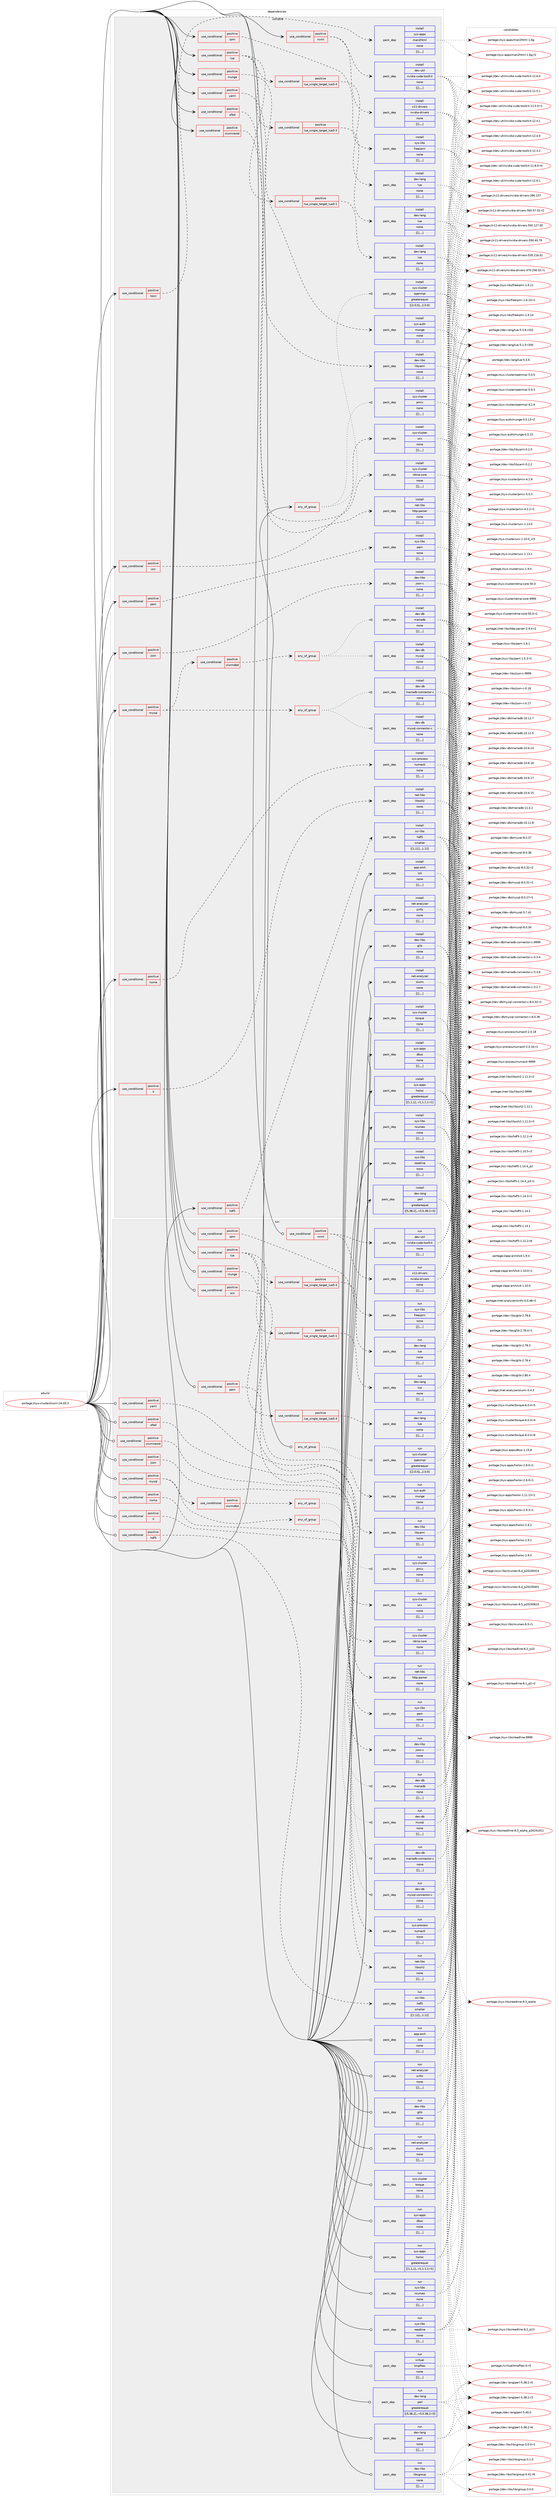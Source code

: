digraph prolog {

# *************
# Graph options
# *************

newrank=true;
concentrate=true;
compound=true;
graph [rankdir=LR,fontname=Helvetica,fontsize=10,ranksep=1.5];#, ranksep=2.5, nodesep=0.2];
edge  [arrowhead=vee];
node  [fontname=Helvetica,fontsize=10];

# **********
# The ebuild
# **********

subgraph cluster_leftcol {
color=gray;
label=<<i>ebuild</i>>;
id [label="portage://sys-cluster/slurm-24.05.3", color=red, width=4, href="../sys-cluster/slurm-24.05.3.svg"];
}

# ****************
# The dependencies
# ****************

subgraph cluster_midcol {
color=gray;
label=<<i>dependencies</i>>;
subgraph cluster_compile {
fillcolor="#eeeeee";
style=filled;
label=<<i>compile</i>>;
subgraph any6 {
dependency978 [label=<<TABLE BORDER="0" CELLBORDER="1" CELLSPACING="0" CELLPADDING="4"><TR><TD CELLPADDING="10">any_of_group</TD></TR></TABLE>>, shape=none, color=red];subgraph pack777 {
dependency980 [label=<<TABLE BORDER="0" CELLBORDER="1" CELLSPACING="0" CELLPADDING="4" WIDTH="220"><TR><TD ROWSPAN="6" CELLPADDING="30">pack_dep</TD></TR><TR><TD WIDTH="110">install</TD></TR><TR><TD>sys-cluster</TD></TR><TR><TD>pmix</TD></TR><TR><TD>none</TD></TR><TR><TD>[[],,,,]</TD></TR></TABLE>>, shape=none, color=blue];
}
dependency978:e -> dependency980:w [weight=20,style="dotted",arrowhead="oinv"];
subgraph pack778 {
dependency982 [label=<<TABLE BORDER="0" CELLBORDER="1" CELLSPACING="0" CELLPADDING="4" WIDTH="220"><TR><TD ROWSPAN="6" CELLPADDING="30">pack_dep</TD></TR><TR><TD WIDTH="110">install</TD></TR><TR><TD>sys-cluster</TD></TR><TR><TD>openmpi</TD></TR><TR><TD>greaterequal</TD></TR><TR><TD>[[2,0,0],,,2.0.0]</TD></TR></TABLE>>, shape=none, color=blue];
}
dependency978:e -> dependency982:w [weight=20,style="dotted",arrowhead="oinv"];
}
id:e -> dependency978:w [weight=20,style="solid",arrowhead="vee"];
subgraph cond199 {
dependency984 [label=<<TABLE BORDER="0" CELLBORDER="1" CELLSPACING="0" CELLPADDING="4"><TR><TD ROWSPAN="3" CELLPADDING="10">use_conditional</TD></TR><TR><TD>positive</TD></TR><TR><TD>X</TD></TR></TABLE>>, shape=none, color=red];
subgraph pack781 {
dependency986 [label=<<TABLE BORDER="0" CELLBORDER="1" CELLSPACING="0" CELLPADDING="4" WIDTH="220"><TR><TD ROWSPAN="6" CELLPADDING="30">pack_dep</TD></TR><TR><TD WIDTH="110">install</TD></TR><TR><TD>net-libs</TD></TR><TR><TD>libssh2</TD></TR><TR><TD>none</TD></TR><TR><TD>[[],,,,]</TD></TR></TABLE>>, shape=none, color=blue];
}
dependency984:e -> dependency986:w [weight=20,style="dashed",arrowhead="vee"];
}
id:e -> dependency984:w [weight=20,style="solid",arrowhead="vee"];
subgraph cond200 {
dependency988 [label=<<TABLE BORDER="0" CELLBORDER="1" CELLSPACING="0" CELLPADDING="4"><TR><TD ROWSPAN="3" CELLPADDING="10">use_conditional</TD></TR><TR><TD>positive</TD></TR><TR><TD>hdf5</TD></TR></TABLE>>, shape=none, color=red];
subgraph pack783 {
dependency989 [label=<<TABLE BORDER="0" CELLBORDER="1" CELLSPACING="0" CELLPADDING="4" WIDTH="220"><TR><TD ROWSPAN="6" CELLPADDING="30">pack_dep</TD></TR><TR><TD WIDTH="110">install</TD></TR><TR><TD>sci-libs</TD></TR><TR><TD>hdf5</TD></TR><TR><TD>smaller</TD></TR><TR><TD>[[1,12],,,1.12]</TD></TR></TABLE>>, shape=none, color=blue];
}
dependency988:e -> dependency989:w [weight=20,style="dashed",arrowhead="vee"];
}
id:e -> dependency988:w [weight=20,style="solid",arrowhead="vee"];
subgraph cond201 {
dependency992 [label=<<TABLE BORDER="0" CELLBORDER="1" CELLSPACING="0" CELLPADDING="4"><TR><TD ROWSPAN="3" CELLPADDING="10">use_conditional</TD></TR><TR><TD>positive</TD></TR><TR><TD>html</TD></TR></TABLE>>, shape=none, color=red];
subgraph pack787 {
dependency994 [label=<<TABLE BORDER="0" CELLBORDER="1" CELLSPACING="0" CELLPADDING="4" WIDTH="220"><TR><TD ROWSPAN="6" CELLPADDING="30">pack_dep</TD></TR><TR><TD WIDTH="110">install</TD></TR><TR><TD>sys-apps</TD></TR><TR><TD>man2html</TD></TR><TR><TD>none</TD></TR><TR><TD>[[],,,,]</TD></TR></TABLE>>, shape=none, color=blue];
}
dependency992:e -> dependency994:w [weight=20,style="dashed",arrowhead="vee"];
}
id:e -> dependency992:w [weight=20,style="solid",arrowhead="vee"];
subgraph cond202 {
dependency997 [label=<<TABLE BORDER="0" CELLBORDER="1" CELLSPACING="0" CELLPADDING="4"><TR><TD ROWSPAN="3" CELLPADDING="10">use_conditional</TD></TR><TR><TD>positive</TD></TR><TR><TD>ipmi</TD></TR></TABLE>>, shape=none, color=red];
subgraph pack793 {
dependency1002 [label=<<TABLE BORDER="0" CELLBORDER="1" CELLSPACING="0" CELLPADDING="4" WIDTH="220"><TR><TD ROWSPAN="6" CELLPADDING="30">pack_dep</TD></TR><TR><TD WIDTH="110">install</TD></TR><TR><TD>sys-libs</TD></TR><TR><TD>freeipmi</TD></TR><TR><TD>none</TD></TR><TR><TD>[[],,,,]</TD></TR></TABLE>>, shape=none, color=blue];
}
dependency997:e -> dependency1002:w [weight=20,style="dashed",arrowhead="vee"];
}
id:e -> dependency997:w [weight=20,style="solid",arrowhead="vee"];
subgraph cond205 {
dependency1004 [label=<<TABLE BORDER="0" CELLBORDER="1" CELLSPACING="0" CELLPADDING="4"><TR><TD ROWSPAN="3" CELLPADDING="10">use_conditional</TD></TR><TR><TD>positive</TD></TR><TR><TD>json</TD></TR></TABLE>>, shape=none, color=red];
subgraph pack795 {
dependency1007 [label=<<TABLE BORDER="0" CELLBORDER="1" CELLSPACING="0" CELLPADDING="4" WIDTH="220"><TR><TD ROWSPAN="6" CELLPADDING="30">pack_dep</TD></TR><TR><TD WIDTH="110">install</TD></TR><TR><TD>dev-libs</TD></TR><TR><TD>json-c</TD></TR><TR><TD>none</TD></TR><TR><TD>[[],,,,]</TD></TR></TABLE>>, shape=none, color=blue];
}
dependency1004:e -> dependency1007:w [weight=20,style="dashed",arrowhead="vee"];
}
id:e -> dependency1004:w [weight=20,style="solid",arrowhead="vee"];
subgraph cond207 {
dependency1009 [label=<<TABLE BORDER="0" CELLBORDER="1" CELLSPACING="0" CELLPADDING="4"><TR><TD ROWSPAN="3" CELLPADDING="10">use_conditional</TD></TR><TR><TD>positive</TD></TR><TR><TD>lua</TD></TR></TABLE>>, shape=none, color=red];
subgraph cond208 {
dependency1010 [label=<<TABLE BORDER="0" CELLBORDER="1" CELLSPACING="0" CELLPADDING="4"><TR><TD ROWSPAN="3" CELLPADDING="10">use_conditional</TD></TR><TR><TD>positive</TD></TR><TR><TD>lua_single_target_lua5-1</TD></TR></TABLE>>, shape=none, color=red];
subgraph pack798 {
dependency1012 [label=<<TABLE BORDER="0" CELLBORDER="1" CELLSPACING="0" CELLPADDING="4" WIDTH="220"><TR><TD ROWSPAN="6" CELLPADDING="30">pack_dep</TD></TR><TR><TD WIDTH="110">install</TD></TR><TR><TD>dev-lang</TD></TR><TR><TD>lua</TD></TR><TR><TD>none</TD></TR><TR><TD>[[],,,,]</TD></TR></TABLE>>, shape=none, color=blue];
}
dependency1010:e -> dependency1012:w [weight=20,style="dashed",arrowhead="vee"];
}
dependency1009:e -> dependency1010:w [weight=20,style="dashed",arrowhead="vee"];
subgraph cond210 {
dependency1014 [label=<<TABLE BORDER="0" CELLBORDER="1" CELLSPACING="0" CELLPADDING="4"><TR><TD ROWSPAN="3" CELLPADDING="10">use_conditional</TD></TR><TR><TD>positive</TD></TR><TR><TD>lua_single_target_lua5-3</TD></TR></TABLE>>, shape=none, color=red];
subgraph pack800 {
dependency1016 [label=<<TABLE BORDER="0" CELLBORDER="1" CELLSPACING="0" CELLPADDING="4" WIDTH="220"><TR><TD ROWSPAN="6" CELLPADDING="30">pack_dep</TD></TR><TR><TD WIDTH="110">install</TD></TR><TR><TD>dev-lang</TD></TR><TR><TD>lua</TD></TR><TR><TD>none</TD></TR><TR><TD>[[],,,,]</TD></TR></TABLE>>, shape=none, color=blue];
}
dependency1014:e -> dependency1016:w [weight=20,style="dashed",arrowhead="vee"];
}
dependency1009:e -> dependency1014:w [weight=20,style="dashed",arrowhead="vee"];
subgraph cond212 {
dependency1018 [label=<<TABLE BORDER="0" CELLBORDER="1" CELLSPACING="0" CELLPADDING="4"><TR><TD ROWSPAN="3" CELLPADDING="10">use_conditional</TD></TR><TR><TD>positive</TD></TR><TR><TD>lua_single_target_lua5-4</TD></TR></TABLE>>, shape=none, color=red];
subgraph pack802 {
dependency1020 [label=<<TABLE BORDER="0" CELLBORDER="1" CELLSPACING="0" CELLPADDING="4" WIDTH="220"><TR><TD ROWSPAN="6" CELLPADDING="30">pack_dep</TD></TR><TR><TD WIDTH="110">install</TD></TR><TR><TD>dev-lang</TD></TR><TR><TD>lua</TD></TR><TR><TD>none</TD></TR><TR><TD>[[],,,,]</TD></TR></TABLE>>, shape=none, color=blue];
}
dependency1018:e -> dependency1020:w [weight=20,style="dashed",arrowhead="vee"];
}
dependency1009:e -> dependency1018:w [weight=20,style="dashed",arrowhead="vee"];
}
id:e -> dependency1009:w [weight=20,style="solid",arrowhead="vee"];
subgraph cond213 {
dependency1024 [label=<<TABLE BORDER="0" CELLBORDER="1" CELLSPACING="0" CELLPADDING="4"><TR><TD ROWSPAN="3" CELLPADDING="10">use_conditional</TD></TR><TR><TD>positive</TD></TR><TR><TD>munge</TD></TR></TABLE>>, shape=none, color=red];
subgraph pack807 {
dependency1026 [label=<<TABLE BORDER="0" CELLBORDER="1" CELLSPACING="0" CELLPADDING="4" WIDTH="220"><TR><TD ROWSPAN="6" CELLPADDING="30">pack_dep</TD></TR><TR><TD WIDTH="110">install</TD></TR><TR><TD>sys-auth</TD></TR><TR><TD>munge</TD></TR><TR><TD>none</TD></TR><TR><TD>[[],,,,]</TD></TR></TABLE>>, shape=none, color=blue];
}
dependency1024:e -> dependency1026:w [weight=20,style="dashed",arrowhead="vee"];
}
id:e -> dependency1024:w [weight=20,style="solid",arrowhead="vee"];
subgraph cond214 {
dependency1030 [label=<<TABLE BORDER="0" CELLBORDER="1" CELLSPACING="0" CELLPADDING="4"><TR><TD ROWSPAN="3" CELLPADDING="10">use_conditional</TD></TR><TR><TD>positive</TD></TR><TR><TD>mysql</TD></TR></TABLE>>, shape=none, color=red];
subgraph any7 {
dependency1032 [label=<<TABLE BORDER="0" CELLBORDER="1" CELLSPACING="0" CELLPADDING="4"><TR><TD CELLPADDING="10">any_of_group</TD></TR></TABLE>>, shape=none, color=red];subgraph pack813 {
dependency1035 [label=<<TABLE BORDER="0" CELLBORDER="1" CELLSPACING="0" CELLPADDING="4" WIDTH="220"><TR><TD ROWSPAN="6" CELLPADDING="30">pack_dep</TD></TR><TR><TD WIDTH="110">install</TD></TR><TR><TD>dev-db</TD></TR><TR><TD>mariadb-connector-c</TD></TR><TR><TD>none</TD></TR><TR><TD>[[],,,,]</TD></TR></TABLE>>, shape=none, color=blue];
}
dependency1032:e -> dependency1035:w [weight=20,style="dotted",arrowhead="oinv"];
subgraph pack816 {
dependency1037 [label=<<TABLE BORDER="0" CELLBORDER="1" CELLSPACING="0" CELLPADDING="4" WIDTH="220"><TR><TD ROWSPAN="6" CELLPADDING="30">pack_dep</TD></TR><TR><TD WIDTH="110">install</TD></TR><TR><TD>dev-db</TD></TR><TR><TD>mysql-connector-c</TD></TR><TR><TD>none</TD></TR><TR><TD>[[],,,,]</TD></TR></TABLE>>, shape=none, color=blue];
}
dependency1032:e -> dependency1037:w [weight=20,style="dotted",arrowhead="oinv"];
}
dependency1030:e -> dependency1032:w [weight=20,style="dashed",arrowhead="vee"];
subgraph cond215 {
dependency1038 [label=<<TABLE BORDER="0" CELLBORDER="1" CELLSPACING="0" CELLPADDING="4"><TR><TD ROWSPAN="3" CELLPADDING="10">use_conditional</TD></TR><TR><TD>positive</TD></TR><TR><TD>slurmdbd</TD></TR></TABLE>>, shape=none, color=red];
subgraph any8 {
dependency1039 [label=<<TABLE BORDER="0" CELLBORDER="1" CELLSPACING="0" CELLPADDING="4"><TR><TD CELLPADDING="10">any_of_group</TD></TR></TABLE>>, shape=none, color=red];subgraph pack817 {
dependency1040 [label=<<TABLE BORDER="0" CELLBORDER="1" CELLSPACING="0" CELLPADDING="4" WIDTH="220"><TR><TD ROWSPAN="6" CELLPADDING="30">pack_dep</TD></TR><TR><TD WIDTH="110">install</TD></TR><TR><TD>dev-db</TD></TR><TR><TD>mariadb</TD></TR><TR><TD>none</TD></TR><TR><TD>[[],,,,]</TD></TR></TABLE>>, shape=none, color=blue];
}
dependency1039:e -> dependency1040:w [weight=20,style="dotted",arrowhead="oinv"];
subgraph pack818 {
dependency1041 [label=<<TABLE BORDER="0" CELLBORDER="1" CELLSPACING="0" CELLPADDING="4" WIDTH="220"><TR><TD ROWSPAN="6" CELLPADDING="30">pack_dep</TD></TR><TR><TD WIDTH="110">install</TD></TR><TR><TD>dev-db</TD></TR><TR><TD>mysql</TD></TR><TR><TD>none</TD></TR><TR><TD>[[],,,,]</TD></TR></TABLE>>, shape=none, color=blue];
}
dependency1039:e -> dependency1041:w [weight=20,style="dotted",arrowhead="oinv"];
}
dependency1038:e -> dependency1039:w [weight=20,style="dashed",arrowhead="vee"];
}
dependency1030:e -> dependency1038:w [weight=20,style="dashed",arrowhead="vee"];
}
id:e -> dependency1030:w [weight=20,style="solid",arrowhead="vee"];
subgraph cond217 {
dependency1043 [label=<<TABLE BORDER="0" CELLBORDER="1" CELLSPACING="0" CELLPADDING="4"><TR><TD ROWSPAN="3" CELLPADDING="10">use_conditional</TD></TR><TR><TD>positive</TD></TR><TR><TD>numa</TD></TR></TABLE>>, shape=none, color=red];
subgraph pack820 {
dependency1045 [label=<<TABLE BORDER="0" CELLBORDER="1" CELLSPACING="0" CELLPADDING="4" WIDTH="220"><TR><TD ROWSPAN="6" CELLPADDING="30">pack_dep</TD></TR><TR><TD WIDTH="110">install</TD></TR><TR><TD>sys-process</TD></TR><TR><TD>numactl</TD></TR><TR><TD>none</TD></TR><TR><TD>[[],,,,]</TD></TR></TABLE>>, shape=none, color=blue];
}
dependency1043:e -> dependency1045:w [weight=20,style="dashed",arrowhead="vee"];
}
id:e -> dependency1043:w [weight=20,style="solid",arrowhead="vee"];
subgraph cond219 {
dependency1048 [label=<<TABLE BORDER="0" CELLBORDER="1" CELLSPACING="0" CELLPADDING="4"><TR><TD ROWSPAN="3" CELLPADDING="10">use_conditional</TD></TR><TR><TD>positive</TD></TR><TR><TD>nvml</TD></TR></TABLE>>, shape=none, color=red];
subgraph pack823 {
dependency1050 [label=<<TABLE BORDER="0" CELLBORDER="1" CELLSPACING="0" CELLPADDING="4" WIDTH="220"><TR><TD ROWSPAN="6" CELLPADDING="30">pack_dep</TD></TR><TR><TD WIDTH="110">install</TD></TR><TR><TD>dev-util</TD></TR><TR><TD>nvidia-cuda-toolkit</TD></TR><TR><TD>none</TD></TR><TR><TD>[[],,,,]</TD></TR></TABLE>>, shape=none, color=blue];
}
dependency1048:e -> dependency1050:w [weight=20,style="dashed",arrowhead="vee"];
subgraph pack825 {
dependency1052 [label=<<TABLE BORDER="0" CELLBORDER="1" CELLSPACING="0" CELLPADDING="4" WIDTH="220"><TR><TD ROWSPAN="6" CELLPADDING="30">pack_dep</TD></TR><TR><TD WIDTH="110">install</TD></TR><TR><TD>x11-drivers</TD></TR><TR><TD>nvidia-drivers</TD></TR><TR><TD>none</TD></TR><TR><TD>[[],,,,]</TD></TR></TABLE>>, shape=none, color=blue];
}
dependency1048:e -> dependency1052:w [weight=20,style="dashed",arrowhead="vee"];
}
id:e -> dependency1048:w [weight=20,style="solid",arrowhead="vee"];
subgraph cond221 {
dependency1057 [label=<<TABLE BORDER="0" CELLBORDER="1" CELLSPACING="0" CELLPADDING="4"><TR><TD ROWSPAN="3" CELLPADDING="10">use_conditional</TD></TR><TR><TD>positive</TD></TR><TR><TD>ofed</TD></TR></TABLE>>, shape=none, color=red];
subgraph pack830 {
dependency1060 [label=<<TABLE BORDER="0" CELLBORDER="1" CELLSPACING="0" CELLPADDING="4" WIDTH="220"><TR><TD ROWSPAN="6" CELLPADDING="30">pack_dep</TD></TR><TR><TD WIDTH="110">install</TD></TR><TR><TD>sys-cluster</TD></TR><TR><TD>rdma-core</TD></TR><TR><TD>none</TD></TR><TR><TD>[[],,,,]</TD></TR></TABLE>>, shape=none, color=blue];
}
dependency1057:e -> dependency1060:w [weight=20,style="dashed",arrowhead="vee"];
}
id:e -> dependency1057:w [weight=20,style="solid",arrowhead="vee"];
subgraph cond223 {
dependency1063 [label=<<TABLE BORDER="0" CELLBORDER="1" CELLSPACING="0" CELLPADDING="4"><TR><TD ROWSPAN="3" CELLPADDING="10">use_conditional</TD></TR><TR><TD>positive</TD></TR><TR><TD>pam</TD></TR></TABLE>>, shape=none, color=red];
subgraph pack833 {
dependency1064 [label=<<TABLE BORDER="0" CELLBORDER="1" CELLSPACING="0" CELLPADDING="4" WIDTH="220"><TR><TD ROWSPAN="6" CELLPADDING="30">pack_dep</TD></TR><TR><TD WIDTH="110">install</TD></TR><TR><TD>sys-libs</TD></TR><TR><TD>pam</TD></TR><TR><TD>none</TD></TR><TR><TD>[[],,,,]</TD></TR></TABLE>>, shape=none, color=blue];
}
dependency1063:e -> dependency1064:w [weight=20,style="dashed",arrowhead="vee"];
}
id:e -> dependency1063:w [weight=20,style="solid",arrowhead="vee"];
subgraph cond226 {
dependency1069 [label=<<TABLE BORDER="0" CELLBORDER="1" CELLSPACING="0" CELLPADDING="4"><TR><TD ROWSPAN="3" CELLPADDING="10">use_conditional</TD></TR><TR><TD>positive</TD></TR><TR><TD>slurmrestd</TD></TR></TABLE>>, shape=none, color=red];
subgraph pack836 {
dependency1070 [label=<<TABLE BORDER="0" CELLBORDER="1" CELLSPACING="0" CELLPADDING="4" WIDTH="220"><TR><TD ROWSPAN="6" CELLPADDING="30">pack_dep</TD></TR><TR><TD WIDTH="110">install</TD></TR><TR><TD>net-libs</TD></TR><TR><TD>http-parser</TD></TR><TR><TD>none</TD></TR><TR><TD>[[],,,,]</TD></TR></TABLE>>, shape=none, color=blue];
}
dependency1069:e -> dependency1070:w [weight=20,style="dashed",arrowhead="vee"];
}
id:e -> dependency1069:w [weight=20,style="solid",arrowhead="vee"];
subgraph cond227 {
dependency1073 [label=<<TABLE BORDER="0" CELLBORDER="1" CELLSPACING="0" CELLPADDING="4"><TR><TD ROWSPAN="3" CELLPADDING="10">use_conditional</TD></TR><TR><TD>positive</TD></TR><TR><TD>ucx</TD></TR></TABLE>>, shape=none, color=red];
subgraph pack839 {
dependency1074 [label=<<TABLE BORDER="0" CELLBORDER="1" CELLSPACING="0" CELLPADDING="4" WIDTH="220"><TR><TD ROWSPAN="6" CELLPADDING="30">pack_dep</TD></TR><TR><TD WIDTH="110">install</TD></TR><TR><TD>sys-cluster</TD></TR><TR><TD>ucx</TD></TR><TR><TD>none</TD></TR><TR><TD>[[],,,,]</TD></TR></TABLE>>, shape=none, color=blue];
}
dependency1073:e -> dependency1074:w [weight=20,style="dashed",arrowhead="vee"];
}
id:e -> dependency1073:w [weight=20,style="solid",arrowhead="vee"];
subgraph cond228 {
dependency1075 [label=<<TABLE BORDER="0" CELLBORDER="1" CELLSPACING="0" CELLPADDING="4"><TR><TD ROWSPAN="3" CELLPADDING="10">use_conditional</TD></TR><TR><TD>positive</TD></TR><TR><TD>yaml</TD></TR></TABLE>>, shape=none, color=red];
subgraph pack840 {
dependency1076 [label=<<TABLE BORDER="0" CELLBORDER="1" CELLSPACING="0" CELLPADDING="4" WIDTH="220"><TR><TD ROWSPAN="6" CELLPADDING="30">pack_dep</TD></TR><TR><TD WIDTH="110">install</TD></TR><TR><TD>dev-libs</TD></TR><TR><TD>libyaml</TD></TR><TR><TD>none</TD></TR><TR><TD>[[],,,,]</TD></TR></TABLE>>, shape=none, color=blue];
}
dependency1075:e -> dependency1076:w [weight=20,style="dashed",arrowhead="vee"];
}
id:e -> dependency1075:w [weight=20,style="solid",arrowhead="vee"];
subgraph pack841 {
dependency1077 [label=<<TABLE BORDER="0" CELLBORDER="1" CELLSPACING="0" CELLPADDING="4" WIDTH="220"><TR><TD ROWSPAN="6" CELLPADDING="30">pack_dep</TD></TR><TR><TD WIDTH="110">install</TD></TR><TR><TD>app-arch</TD></TR><TR><TD>lz4</TD></TR><TR><TD>none</TD></TR><TR><TD>[[],,,,]</TD></TR></TABLE>>, shape=none, color=blue];
}
id:e -> dependency1077:w [weight=20,style="solid",arrowhead="vee"];
subgraph pack842 {
dependency1078 [label=<<TABLE BORDER="0" CELLBORDER="1" CELLSPACING="0" CELLPADDING="4" WIDTH="220"><TR><TD ROWSPAN="6" CELLPADDING="30">pack_dep</TD></TR><TR><TD WIDTH="110">install</TD></TR><TR><TD>dev-lang</TD></TR><TR><TD>perl</TD></TR><TR><TD>greaterequal</TD></TR><TR><TD>[[5,38,2],,-r3,5.38.2-r3]</TD></TR></TABLE>>, shape=none, color=blue];
}
id:e -> dependency1078:w [weight=20,style="solid",arrowhead="vee"];
subgraph pack843 {
dependency1080 [label=<<TABLE BORDER="0" CELLBORDER="1" CELLSPACING="0" CELLPADDING="4" WIDTH="220"><TR><TD ROWSPAN="6" CELLPADDING="30">pack_dep</TD></TR><TR><TD WIDTH="110">install</TD></TR><TR><TD>dev-libs</TD></TR><TR><TD>glib</TD></TR><TR><TD>none</TD></TR><TR><TD>[[],,,,]</TD></TR></TABLE>>, shape=none, color=blue];
}
id:e -> dependency1080:w [weight=20,style="solid",arrowhead="vee"];
subgraph pack845 {
dependency1082 [label=<<TABLE BORDER="0" CELLBORDER="1" CELLSPACING="0" CELLPADDING="4" WIDTH="220"><TR><TD ROWSPAN="6" CELLPADDING="30">pack_dep</TD></TR><TR><TD WIDTH="110">install</TD></TR><TR><TD>sys-apps</TD></TR><TR><TD>dbus</TD></TR><TR><TD>none</TD></TR><TR><TD>[[],,,,]</TD></TR></TABLE>>, shape=none, color=blue];
}
id:e -> dependency1082:w [weight=20,style="solid",arrowhead="vee"];
subgraph pack846 {
dependency1084 [label=<<TABLE BORDER="0" CELLBORDER="1" CELLSPACING="0" CELLPADDING="4" WIDTH="220"><TR><TD ROWSPAN="6" CELLPADDING="30">pack_dep</TD></TR><TR><TD WIDTH="110">install</TD></TR><TR><TD>sys-apps</TD></TR><TR><TD>hwloc</TD></TR><TR><TD>greaterequal</TD></TR><TR><TD>[[1,1,1],,-r1,1.1.1-r1]</TD></TR></TABLE>>, shape=none, color=blue];
}
id:e -> dependency1084:w [weight=20,style="solid",arrowhead="vee"];
subgraph pack848 {
dependency1086 [label=<<TABLE BORDER="0" CELLBORDER="1" CELLSPACING="0" CELLPADDING="4" WIDTH="220"><TR><TD ROWSPAN="6" CELLPADDING="30">pack_dep</TD></TR><TR><TD WIDTH="110">install</TD></TR><TR><TD>sys-libs</TD></TR><TR><TD>ncurses</TD></TR><TR><TD>none</TD></TR><TR><TD>[[],,,,]</TD></TR></TABLE>>, shape=none, color=blue];
}
id:e -> dependency1086:w [weight=20,style="solid",arrowhead="vee"];
subgraph pack850 {
dependency1089 [label=<<TABLE BORDER="0" CELLBORDER="1" CELLSPACING="0" CELLPADDING="4" WIDTH="220"><TR><TD ROWSPAN="6" CELLPADDING="30">pack_dep</TD></TR><TR><TD WIDTH="110">install</TD></TR><TR><TD>sys-libs</TD></TR><TR><TD>readline</TD></TR><TR><TD>none</TD></TR><TR><TD>[[],,,,]</TD></TR></TABLE>>, shape=none, color=blue];
}
id:e -> dependency1089:w [weight=20,style="solid",arrowhead="vee"];
subgraph pack852 {
dependency1092 [label=<<TABLE BORDER="0" CELLBORDER="1" CELLSPACING="0" CELLPADDING="4" WIDTH="220"><TR><TD ROWSPAN="6" CELLPADDING="30">pack_dep</TD></TR><TR><TD WIDTH="110">install</TD></TR><TR><TD>net-analyzer</TD></TR><TR><TD>sinfo</TD></TR><TR><TD>none</TD></TR><TR><TD>[[],,,,]</TD></TR></TABLE>>, shape=none, color=blue];
}
id:e -> dependency1092:w [weight=20,style="solid",arrowhead="vee"];
subgraph pack854 {
dependency1094 [label=<<TABLE BORDER="0" CELLBORDER="1" CELLSPACING="0" CELLPADDING="4" WIDTH="220"><TR><TD ROWSPAN="6" CELLPADDING="30">pack_dep</TD></TR><TR><TD WIDTH="110">install</TD></TR><TR><TD>net-analyzer</TD></TR><TR><TD>slurm</TD></TR><TR><TD>none</TD></TR><TR><TD>[[],,,,]</TD></TR></TABLE>>, shape=none, color=blue];
}
id:e -> dependency1094:w [weight=20,style="solid",arrowhead="vee"];
subgraph pack856 {
dependency1096 [label=<<TABLE BORDER="0" CELLBORDER="1" CELLSPACING="0" CELLPADDING="4" WIDTH="220"><TR><TD ROWSPAN="6" CELLPADDING="30">pack_dep</TD></TR><TR><TD WIDTH="110">install</TD></TR><TR><TD>sys-cluster</TD></TR><TR><TD>torque</TD></TR><TR><TD>none</TD></TR><TR><TD>[[],,,,]</TD></TR></TABLE>>, shape=none, color=blue];
}
id:e -> dependency1096:w [weight=20,style="solid",arrowhead="vee"];
}
subgraph cluster_compileandrun {
fillcolor="#eeeeee";
style=filled;
label=<<i>compile and run</i>>;
}
subgraph cluster_run {
fillcolor="#eeeeee";
style=filled;
label=<<i>run</i>>;
subgraph any9 {
dependency1099 [label=<<TABLE BORDER="0" CELLBORDER="1" CELLSPACING="0" CELLPADDING="4"><TR><TD CELLPADDING="10">any_of_group</TD></TR></TABLE>>, shape=none, color=red];subgraph pack859 {
dependency1100 [label=<<TABLE BORDER="0" CELLBORDER="1" CELLSPACING="0" CELLPADDING="4" WIDTH="220"><TR><TD ROWSPAN="6" CELLPADDING="30">pack_dep</TD></TR><TR><TD WIDTH="110">run</TD></TR><TR><TD>sys-cluster</TD></TR><TR><TD>pmix</TD></TR><TR><TD>none</TD></TR><TR><TD>[[],,,,]</TD></TR></TABLE>>, shape=none, color=blue];
}
dependency1099:e -> dependency1100:w [weight=20,style="dotted",arrowhead="oinv"];
subgraph pack862 {
dependency1103 [label=<<TABLE BORDER="0" CELLBORDER="1" CELLSPACING="0" CELLPADDING="4" WIDTH="220"><TR><TD ROWSPAN="6" CELLPADDING="30">pack_dep</TD></TR><TR><TD WIDTH="110">run</TD></TR><TR><TD>sys-cluster</TD></TR><TR><TD>openmpi</TD></TR><TR><TD>greaterequal</TD></TR><TR><TD>[[2,0,0],,,2.0.0]</TD></TR></TABLE>>, shape=none, color=blue];
}
dependency1099:e -> dependency1103:w [weight=20,style="dotted",arrowhead="oinv"];
}
id:e -> dependency1099:w [weight=20,style="solid",arrowhead="odot"];
subgraph cond234 {
dependency1105 [label=<<TABLE BORDER="0" CELLBORDER="1" CELLSPACING="0" CELLPADDING="4"><TR><TD ROWSPAN="3" CELLPADDING="10">use_conditional</TD></TR><TR><TD>positive</TD></TR><TR><TD>X</TD></TR></TABLE>>, shape=none, color=red];
subgraph pack865 {
dependency1108 [label=<<TABLE BORDER="0" CELLBORDER="1" CELLSPACING="0" CELLPADDING="4" WIDTH="220"><TR><TD ROWSPAN="6" CELLPADDING="30">pack_dep</TD></TR><TR><TD WIDTH="110">run</TD></TR><TR><TD>net-libs</TD></TR><TR><TD>libssh2</TD></TR><TR><TD>none</TD></TR><TR><TD>[[],,,,]</TD></TR></TABLE>>, shape=none, color=blue];
}
dependency1105:e -> dependency1108:w [weight=20,style="dashed",arrowhead="vee"];
}
id:e -> dependency1105:w [weight=20,style="solid",arrowhead="odot"];
subgraph cond236 {
dependency1111 [label=<<TABLE BORDER="0" CELLBORDER="1" CELLSPACING="0" CELLPADDING="4"><TR><TD ROWSPAN="3" CELLPADDING="10">use_conditional</TD></TR><TR><TD>positive</TD></TR><TR><TD>hdf5</TD></TR></TABLE>>, shape=none, color=red];
subgraph pack868 {
dependency1113 [label=<<TABLE BORDER="0" CELLBORDER="1" CELLSPACING="0" CELLPADDING="4" WIDTH="220"><TR><TD ROWSPAN="6" CELLPADDING="30">pack_dep</TD></TR><TR><TD WIDTH="110">run</TD></TR><TR><TD>sci-libs</TD></TR><TR><TD>hdf5</TD></TR><TR><TD>smaller</TD></TR><TR><TD>[[1,12],,,1.12]</TD></TR></TABLE>>, shape=none, color=blue];
}
dependency1111:e -> dependency1113:w [weight=20,style="dashed",arrowhead="vee"];
}
id:e -> dependency1111:w [weight=20,style="solid",arrowhead="odot"];
subgraph cond239 {
dependency1119 [label=<<TABLE BORDER="0" CELLBORDER="1" CELLSPACING="0" CELLPADDING="4"><TR><TD ROWSPAN="3" CELLPADDING="10">use_conditional</TD></TR><TR><TD>positive</TD></TR><TR><TD>ipmi</TD></TR></TABLE>>, shape=none, color=red];
subgraph pack873 {
dependency1122 [label=<<TABLE BORDER="0" CELLBORDER="1" CELLSPACING="0" CELLPADDING="4" WIDTH="220"><TR><TD ROWSPAN="6" CELLPADDING="30">pack_dep</TD></TR><TR><TD WIDTH="110">run</TD></TR><TR><TD>sys-libs</TD></TR><TR><TD>freeipmi</TD></TR><TR><TD>none</TD></TR><TR><TD>[[],,,,]</TD></TR></TABLE>>, shape=none, color=blue];
}
dependency1119:e -> dependency1122:w [weight=20,style="dashed",arrowhead="vee"];
}
id:e -> dependency1119:w [weight=20,style="solid",arrowhead="odot"];
subgraph cond241 {
dependency1125 [label=<<TABLE BORDER="0" CELLBORDER="1" CELLSPACING="0" CELLPADDING="4"><TR><TD ROWSPAN="3" CELLPADDING="10">use_conditional</TD></TR><TR><TD>positive</TD></TR><TR><TD>json</TD></TR></TABLE>>, shape=none, color=red];
subgraph pack876 {
dependency1127 [label=<<TABLE BORDER="0" CELLBORDER="1" CELLSPACING="0" CELLPADDING="4" WIDTH="220"><TR><TD ROWSPAN="6" CELLPADDING="30">pack_dep</TD></TR><TR><TD WIDTH="110">run</TD></TR><TR><TD>dev-libs</TD></TR><TR><TD>json-c</TD></TR><TR><TD>none</TD></TR><TR><TD>[[],,,,]</TD></TR></TABLE>>, shape=none, color=blue];
}
dependency1125:e -> dependency1127:w [weight=20,style="dashed",arrowhead="vee"];
}
id:e -> dependency1125:w [weight=20,style="solid",arrowhead="odot"];
subgraph cond244 {
dependency1132 [label=<<TABLE BORDER="0" CELLBORDER="1" CELLSPACING="0" CELLPADDING="4"><TR><TD ROWSPAN="3" CELLPADDING="10">use_conditional</TD></TR><TR><TD>positive</TD></TR><TR><TD>lua</TD></TR></TABLE>>, shape=none, color=red];
subgraph cond246 {
dependency1134 [label=<<TABLE BORDER="0" CELLBORDER="1" CELLSPACING="0" CELLPADDING="4"><TR><TD ROWSPAN="3" CELLPADDING="10">use_conditional</TD></TR><TR><TD>positive</TD></TR><TR><TD>lua_single_target_lua5-1</TD></TR></TABLE>>, shape=none, color=red];
subgraph pack882 {
dependency1138 [label=<<TABLE BORDER="0" CELLBORDER="1" CELLSPACING="0" CELLPADDING="4" WIDTH="220"><TR><TD ROWSPAN="6" CELLPADDING="30">pack_dep</TD></TR><TR><TD WIDTH="110">run</TD></TR><TR><TD>dev-lang</TD></TR><TR><TD>lua</TD></TR><TR><TD>none</TD></TR><TR><TD>[[],,,,]</TD></TR></TABLE>>, shape=none, color=blue];
}
dependency1134:e -> dependency1138:w [weight=20,style="dashed",arrowhead="vee"];
}
dependency1132:e -> dependency1134:w [weight=20,style="dashed",arrowhead="vee"];
subgraph cond250 {
dependency1143 [label=<<TABLE BORDER="0" CELLBORDER="1" CELLSPACING="0" CELLPADDING="4"><TR><TD ROWSPAN="3" CELLPADDING="10">use_conditional</TD></TR><TR><TD>positive</TD></TR><TR><TD>lua_single_target_lua5-3</TD></TR></TABLE>>, shape=none, color=red];
subgraph pack886 {
dependency1145 [label=<<TABLE BORDER="0" CELLBORDER="1" CELLSPACING="0" CELLPADDING="4" WIDTH="220"><TR><TD ROWSPAN="6" CELLPADDING="30">pack_dep</TD></TR><TR><TD WIDTH="110">run</TD></TR><TR><TD>dev-lang</TD></TR><TR><TD>lua</TD></TR><TR><TD>none</TD></TR><TR><TD>[[],,,,]</TD></TR></TABLE>>, shape=none, color=blue];
}
dependency1143:e -> dependency1145:w [weight=20,style="dashed",arrowhead="vee"];
}
dependency1132:e -> dependency1143:w [weight=20,style="dashed",arrowhead="vee"];
subgraph cond251 {
dependency1149 [label=<<TABLE BORDER="0" CELLBORDER="1" CELLSPACING="0" CELLPADDING="4"><TR><TD ROWSPAN="3" CELLPADDING="10">use_conditional</TD></TR><TR><TD>positive</TD></TR><TR><TD>lua_single_target_lua5-4</TD></TR></TABLE>>, shape=none, color=red];
subgraph pack893 {
dependency1153 [label=<<TABLE BORDER="0" CELLBORDER="1" CELLSPACING="0" CELLPADDING="4" WIDTH="220"><TR><TD ROWSPAN="6" CELLPADDING="30">pack_dep</TD></TR><TR><TD WIDTH="110">run</TD></TR><TR><TD>dev-lang</TD></TR><TR><TD>lua</TD></TR><TR><TD>none</TD></TR><TR><TD>[[],,,,]</TD></TR></TABLE>>, shape=none, color=blue];
}
dependency1149:e -> dependency1153:w [weight=20,style="dashed",arrowhead="vee"];
}
dependency1132:e -> dependency1149:w [weight=20,style="dashed",arrowhead="vee"];
}
id:e -> dependency1132:w [weight=20,style="solid",arrowhead="odot"];
subgraph cond253 {
dependency1159 [label=<<TABLE BORDER="0" CELLBORDER="1" CELLSPACING="0" CELLPADDING="4"><TR><TD ROWSPAN="3" CELLPADDING="10">use_conditional</TD></TR><TR><TD>positive</TD></TR><TR><TD>munge</TD></TR></TABLE>>, shape=none, color=red];
subgraph pack900 {
dependency1162 [label=<<TABLE BORDER="0" CELLBORDER="1" CELLSPACING="0" CELLPADDING="4" WIDTH="220"><TR><TD ROWSPAN="6" CELLPADDING="30">pack_dep</TD></TR><TR><TD WIDTH="110">run</TD></TR><TR><TD>sys-auth</TD></TR><TR><TD>munge</TD></TR><TR><TD>none</TD></TR><TR><TD>[[],,,,]</TD></TR></TABLE>>, shape=none, color=blue];
}
dependency1159:e -> dependency1162:w [weight=20,style="dashed",arrowhead="vee"];
}
id:e -> dependency1159:w [weight=20,style="solid",arrowhead="odot"];
subgraph cond254 {
dependency1166 [label=<<TABLE BORDER="0" CELLBORDER="1" CELLSPACING="0" CELLPADDING="4"><TR><TD ROWSPAN="3" CELLPADDING="10">use_conditional</TD></TR><TR><TD>positive</TD></TR><TR><TD>mysql</TD></TR></TABLE>>, shape=none, color=red];
subgraph any10 {
dependency1167 [label=<<TABLE BORDER="0" CELLBORDER="1" CELLSPACING="0" CELLPADDING="4"><TR><TD CELLPADDING="10">any_of_group</TD></TR></TABLE>>, shape=none, color=red];subgraph pack905 {
dependency1169 [label=<<TABLE BORDER="0" CELLBORDER="1" CELLSPACING="0" CELLPADDING="4" WIDTH="220"><TR><TD ROWSPAN="6" CELLPADDING="30">pack_dep</TD></TR><TR><TD WIDTH="110">run</TD></TR><TR><TD>dev-db</TD></TR><TR><TD>mariadb-connector-c</TD></TR><TR><TD>none</TD></TR><TR><TD>[[],,,,]</TD></TR></TABLE>>, shape=none, color=blue];
}
dependency1167:e -> dependency1169:w [weight=20,style="dotted",arrowhead="oinv"];
subgraph pack906 {
dependency1170 [label=<<TABLE BORDER="0" CELLBORDER="1" CELLSPACING="0" CELLPADDING="4" WIDTH="220"><TR><TD ROWSPAN="6" CELLPADDING="30">pack_dep</TD></TR><TR><TD WIDTH="110">run</TD></TR><TR><TD>dev-db</TD></TR><TR><TD>mysql-connector-c</TD></TR><TR><TD>none</TD></TR><TR><TD>[[],,,,]</TD></TR></TABLE>>, shape=none, color=blue];
}
dependency1167:e -> dependency1170:w [weight=20,style="dotted",arrowhead="oinv"];
}
dependency1166:e -> dependency1167:w [weight=20,style="dashed",arrowhead="vee"];
subgraph cond255 {
dependency1171 [label=<<TABLE BORDER="0" CELLBORDER="1" CELLSPACING="0" CELLPADDING="4"><TR><TD ROWSPAN="3" CELLPADDING="10">use_conditional</TD></TR><TR><TD>positive</TD></TR><TR><TD>slurmdbd</TD></TR></TABLE>>, shape=none, color=red];
subgraph any11 {
dependency1172 [label=<<TABLE BORDER="0" CELLBORDER="1" CELLSPACING="0" CELLPADDING="4"><TR><TD CELLPADDING="10">any_of_group</TD></TR></TABLE>>, shape=none, color=red];subgraph pack907 {
dependency1173 [label=<<TABLE BORDER="0" CELLBORDER="1" CELLSPACING="0" CELLPADDING="4" WIDTH="220"><TR><TD ROWSPAN="6" CELLPADDING="30">pack_dep</TD></TR><TR><TD WIDTH="110">run</TD></TR><TR><TD>dev-db</TD></TR><TR><TD>mariadb</TD></TR><TR><TD>none</TD></TR><TR><TD>[[],,,,]</TD></TR></TABLE>>, shape=none, color=blue];
}
dependency1172:e -> dependency1173:w [weight=20,style="dotted",arrowhead="oinv"];
subgraph pack908 {
dependency1174 [label=<<TABLE BORDER="0" CELLBORDER="1" CELLSPACING="0" CELLPADDING="4" WIDTH="220"><TR><TD ROWSPAN="6" CELLPADDING="30">pack_dep</TD></TR><TR><TD WIDTH="110">run</TD></TR><TR><TD>dev-db</TD></TR><TR><TD>mysql</TD></TR><TR><TD>none</TD></TR><TR><TD>[[],,,,]</TD></TR></TABLE>>, shape=none, color=blue];
}
dependency1172:e -> dependency1174:w [weight=20,style="dotted",arrowhead="oinv"];
}
dependency1171:e -> dependency1172:w [weight=20,style="dashed",arrowhead="vee"];
}
dependency1166:e -> dependency1171:w [weight=20,style="dashed",arrowhead="vee"];
}
id:e -> dependency1166:w [weight=20,style="solid",arrowhead="odot"];
subgraph cond256 {
dependency1175 [label=<<TABLE BORDER="0" CELLBORDER="1" CELLSPACING="0" CELLPADDING="4"><TR><TD ROWSPAN="3" CELLPADDING="10">use_conditional</TD></TR><TR><TD>positive</TD></TR><TR><TD>numa</TD></TR></TABLE>>, shape=none, color=red];
subgraph pack909 {
dependency1176 [label=<<TABLE BORDER="0" CELLBORDER="1" CELLSPACING="0" CELLPADDING="4" WIDTH="220"><TR><TD ROWSPAN="6" CELLPADDING="30">pack_dep</TD></TR><TR><TD WIDTH="110">run</TD></TR><TR><TD>sys-process</TD></TR><TR><TD>numactl</TD></TR><TR><TD>none</TD></TR><TR><TD>[[],,,,]</TD></TR></TABLE>>, shape=none, color=blue];
}
dependency1175:e -> dependency1176:w [weight=20,style="dashed",arrowhead="vee"];
}
id:e -> dependency1175:w [weight=20,style="solid",arrowhead="odot"];
subgraph cond257 {
dependency1177 [label=<<TABLE BORDER="0" CELLBORDER="1" CELLSPACING="0" CELLPADDING="4"><TR><TD ROWSPAN="3" CELLPADDING="10">use_conditional</TD></TR><TR><TD>positive</TD></TR><TR><TD>nvml</TD></TR></TABLE>>, shape=none, color=red];
subgraph pack910 {
dependency1178 [label=<<TABLE BORDER="0" CELLBORDER="1" CELLSPACING="0" CELLPADDING="4" WIDTH="220"><TR><TD ROWSPAN="6" CELLPADDING="30">pack_dep</TD></TR><TR><TD WIDTH="110">run</TD></TR><TR><TD>dev-util</TD></TR><TR><TD>nvidia-cuda-toolkit</TD></TR><TR><TD>none</TD></TR><TR><TD>[[],,,,]</TD></TR></TABLE>>, shape=none, color=blue];
}
dependency1177:e -> dependency1178:w [weight=20,style="dashed",arrowhead="vee"];
subgraph pack911 {
dependency1179 [label=<<TABLE BORDER="0" CELLBORDER="1" CELLSPACING="0" CELLPADDING="4" WIDTH="220"><TR><TD ROWSPAN="6" CELLPADDING="30">pack_dep</TD></TR><TR><TD WIDTH="110">run</TD></TR><TR><TD>x11-drivers</TD></TR><TR><TD>nvidia-drivers</TD></TR><TR><TD>none</TD></TR><TR><TD>[[],,,,]</TD></TR></TABLE>>, shape=none, color=blue];
}
dependency1177:e -> dependency1179:w [weight=20,style="dashed",arrowhead="vee"];
}
id:e -> dependency1177:w [weight=20,style="solid",arrowhead="odot"];
subgraph cond258 {
dependency1180 [label=<<TABLE BORDER="0" CELLBORDER="1" CELLSPACING="0" CELLPADDING="4"><TR><TD ROWSPAN="3" CELLPADDING="10">use_conditional</TD></TR><TR><TD>positive</TD></TR><TR><TD>ofed</TD></TR></TABLE>>, shape=none, color=red];
subgraph pack912 {
dependency1181 [label=<<TABLE BORDER="0" CELLBORDER="1" CELLSPACING="0" CELLPADDING="4" WIDTH="220"><TR><TD ROWSPAN="6" CELLPADDING="30">pack_dep</TD></TR><TR><TD WIDTH="110">run</TD></TR><TR><TD>sys-cluster</TD></TR><TR><TD>rdma-core</TD></TR><TR><TD>none</TD></TR><TR><TD>[[],,,,]</TD></TR></TABLE>>, shape=none, color=blue];
}
dependency1180:e -> dependency1181:w [weight=20,style="dashed",arrowhead="vee"];
}
id:e -> dependency1180:w [weight=20,style="solid",arrowhead="odot"];
subgraph cond259 {
dependency1183 [label=<<TABLE BORDER="0" CELLBORDER="1" CELLSPACING="0" CELLPADDING="4"><TR><TD ROWSPAN="3" CELLPADDING="10">use_conditional</TD></TR><TR><TD>positive</TD></TR><TR><TD>pam</TD></TR></TABLE>>, shape=none, color=red];
subgraph pack914 {
dependency1184 [label=<<TABLE BORDER="0" CELLBORDER="1" CELLSPACING="0" CELLPADDING="4" WIDTH="220"><TR><TD ROWSPAN="6" CELLPADDING="30">pack_dep</TD></TR><TR><TD WIDTH="110">run</TD></TR><TR><TD>sys-libs</TD></TR><TR><TD>pam</TD></TR><TR><TD>none</TD></TR><TR><TD>[[],,,,]</TD></TR></TABLE>>, shape=none, color=blue];
}
dependency1183:e -> dependency1184:w [weight=20,style="dashed",arrowhead="vee"];
}
id:e -> dependency1183:w [weight=20,style="solid",arrowhead="odot"];
subgraph cond260 {
dependency1185 [label=<<TABLE BORDER="0" CELLBORDER="1" CELLSPACING="0" CELLPADDING="4"><TR><TD ROWSPAN="3" CELLPADDING="10">use_conditional</TD></TR><TR><TD>positive</TD></TR><TR><TD>slurmrestd</TD></TR></TABLE>>, shape=none, color=red];
subgraph pack915 {
dependency1186 [label=<<TABLE BORDER="0" CELLBORDER="1" CELLSPACING="0" CELLPADDING="4" WIDTH="220"><TR><TD ROWSPAN="6" CELLPADDING="30">pack_dep</TD></TR><TR><TD WIDTH="110">run</TD></TR><TR><TD>net-libs</TD></TR><TR><TD>http-parser</TD></TR><TR><TD>none</TD></TR><TR><TD>[[],,,,]</TD></TR></TABLE>>, shape=none, color=blue];
}
dependency1185:e -> dependency1186:w [weight=20,style="dashed",arrowhead="vee"];
}
id:e -> dependency1185:w [weight=20,style="solid",arrowhead="odot"];
subgraph cond261 {
dependency1188 [label=<<TABLE BORDER="0" CELLBORDER="1" CELLSPACING="0" CELLPADDING="4"><TR><TD ROWSPAN="3" CELLPADDING="10">use_conditional</TD></TR><TR><TD>positive</TD></TR><TR><TD>ucx</TD></TR></TABLE>>, shape=none, color=red];
subgraph pack918 {
dependency1190 [label=<<TABLE BORDER="0" CELLBORDER="1" CELLSPACING="0" CELLPADDING="4" WIDTH="220"><TR><TD ROWSPAN="6" CELLPADDING="30">pack_dep</TD></TR><TR><TD WIDTH="110">run</TD></TR><TR><TD>sys-cluster</TD></TR><TR><TD>ucx</TD></TR><TR><TD>none</TD></TR><TR><TD>[[],,,,]</TD></TR></TABLE>>, shape=none, color=blue];
}
dependency1188:e -> dependency1190:w [weight=20,style="dashed",arrowhead="vee"];
}
id:e -> dependency1188:w [weight=20,style="solid",arrowhead="odot"];
subgraph cond262 {
dependency1192 [label=<<TABLE BORDER="0" CELLBORDER="1" CELLSPACING="0" CELLPADDING="4"><TR><TD ROWSPAN="3" CELLPADDING="10">use_conditional</TD></TR><TR><TD>positive</TD></TR><TR><TD>yaml</TD></TR></TABLE>>, shape=none, color=red];
subgraph pack920 {
dependency1193 [label=<<TABLE BORDER="0" CELLBORDER="1" CELLSPACING="0" CELLPADDING="4" WIDTH="220"><TR><TD ROWSPAN="6" CELLPADDING="30">pack_dep</TD></TR><TR><TD WIDTH="110">run</TD></TR><TR><TD>dev-libs</TD></TR><TR><TD>libyaml</TD></TR><TR><TD>none</TD></TR><TR><TD>[[],,,,]</TD></TR></TABLE>>, shape=none, color=blue];
}
dependency1192:e -> dependency1193:w [weight=20,style="dashed",arrowhead="vee"];
}
id:e -> dependency1192:w [weight=20,style="solid",arrowhead="odot"];
subgraph pack923 {
dependency1196 [label=<<TABLE BORDER="0" CELLBORDER="1" CELLSPACING="0" CELLPADDING="4" WIDTH="220"><TR><TD ROWSPAN="6" CELLPADDING="30">pack_dep</TD></TR><TR><TD WIDTH="110">run</TD></TR><TR><TD>app-arch</TD></TR><TR><TD>lz4</TD></TR><TR><TD>none</TD></TR><TR><TD>[[],,,,]</TD></TR></TABLE>>, shape=none, color=blue];
}
id:e -> dependency1196:w [weight=20,style="solid",arrowhead="odot"];
subgraph pack926 {
dependency1199 [label=<<TABLE BORDER="0" CELLBORDER="1" CELLSPACING="0" CELLPADDING="4" WIDTH="220"><TR><TD ROWSPAN="6" CELLPADDING="30">pack_dep</TD></TR><TR><TD WIDTH="110">run</TD></TR><TR><TD>dev-lang</TD></TR><TR><TD>perl</TD></TR><TR><TD>greaterequal</TD></TR><TR><TD>[[5,38,2],,-r3,5.38.2-r3]</TD></TR></TABLE>>, shape=none, color=blue];
}
id:e -> dependency1199:w [weight=20,style="solid",arrowhead="odot"];
subgraph pack928 {
dependency1201 [label=<<TABLE BORDER="0" CELLBORDER="1" CELLSPACING="0" CELLPADDING="4" WIDTH="220"><TR><TD ROWSPAN="6" CELLPADDING="30">pack_dep</TD></TR><TR><TD WIDTH="110">run</TD></TR><TR><TD>dev-lang</TD></TR><TR><TD>perl</TD></TR><TR><TD>none</TD></TR><TR><TD>[[],,,,]</TD></TR></TABLE>>, shape=none, color=blue];
}
id:e -> dependency1201:w [weight=20,style="solid",arrowhead="odot"];
subgraph pack930 {
dependency1203 [label=<<TABLE BORDER="0" CELLBORDER="1" CELLSPACING="0" CELLPADDING="4" WIDTH="220"><TR><TD ROWSPAN="6" CELLPADDING="30">pack_dep</TD></TR><TR><TD WIDTH="110">run</TD></TR><TR><TD>dev-libs</TD></TR><TR><TD>glib</TD></TR><TR><TD>none</TD></TR><TR><TD>[[],,,,]</TD></TR></TABLE>>, shape=none, color=blue];
}
id:e -> dependency1203:w [weight=20,style="solid",arrowhead="odot"];
subgraph pack932 {
dependency1205 [label=<<TABLE BORDER="0" CELLBORDER="1" CELLSPACING="0" CELLPADDING="4" WIDTH="220"><TR><TD ROWSPAN="6" CELLPADDING="30">pack_dep</TD></TR><TR><TD WIDTH="110">run</TD></TR><TR><TD>dev-libs</TD></TR><TR><TD>libcgroup</TD></TR><TR><TD>none</TD></TR><TR><TD>[[],,,,]</TD></TR></TABLE>>, shape=none, color=blue];
}
id:e -> dependency1205:w [weight=20,style="solid",arrowhead="odot"];
subgraph pack933 {
dependency1206 [label=<<TABLE BORDER="0" CELLBORDER="1" CELLSPACING="0" CELLPADDING="4" WIDTH="220"><TR><TD ROWSPAN="6" CELLPADDING="30">pack_dep</TD></TR><TR><TD WIDTH="110">run</TD></TR><TR><TD>sys-apps</TD></TR><TR><TD>dbus</TD></TR><TR><TD>none</TD></TR><TR><TD>[[],,,,]</TD></TR></TABLE>>, shape=none, color=blue];
}
id:e -> dependency1206:w [weight=20,style="solid",arrowhead="odot"];
subgraph pack935 {
dependency1208 [label=<<TABLE BORDER="0" CELLBORDER="1" CELLSPACING="0" CELLPADDING="4" WIDTH="220"><TR><TD ROWSPAN="6" CELLPADDING="30">pack_dep</TD></TR><TR><TD WIDTH="110">run</TD></TR><TR><TD>sys-apps</TD></TR><TR><TD>hwloc</TD></TR><TR><TD>greaterequal</TD></TR><TR><TD>[[1,1,1],,-r1,1.1.1-r1]</TD></TR></TABLE>>, shape=none, color=blue];
}
id:e -> dependency1208:w [weight=20,style="solid",arrowhead="odot"];
subgraph pack937 {
dependency1210 [label=<<TABLE BORDER="0" CELLBORDER="1" CELLSPACING="0" CELLPADDING="4" WIDTH="220"><TR><TD ROWSPAN="6" CELLPADDING="30">pack_dep</TD></TR><TR><TD WIDTH="110">run</TD></TR><TR><TD>sys-libs</TD></TR><TR><TD>ncurses</TD></TR><TR><TD>none</TD></TR><TR><TD>[[],,,,]</TD></TR></TABLE>>, shape=none, color=blue];
}
id:e -> dependency1210:w [weight=20,style="solid",arrowhead="odot"];
subgraph pack938 {
dependency1211 [label=<<TABLE BORDER="0" CELLBORDER="1" CELLSPACING="0" CELLPADDING="4" WIDTH="220"><TR><TD ROWSPAN="6" CELLPADDING="30">pack_dep</TD></TR><TR><TD WIDTH="110">run</TD></TR><TR><TD>sys-libs</TD></TR><TR><TD>readline</TD></TR><TR><TD>none</TD></TR><TR><TD>[[],,,,]</TD></TR></TABLE>>, shape=none, color=blue];
}
id:e -> dependency1211:w [weight=20,style="solid",arrowhead="odot"];
subgraph pack939 {
dependency1212 [label=<<TABLE BORDER="0" CELLBORDER="1" CELLSPACING="0" CELLPADDING="4" WIDTH="220"><TR><TD ROWSPAN="6" CELLPADDING="30">pack_dep</TD></TR><TR><TD WIDTH="110">run</TD></TR><TR><TD>virtual</TD></TR><TR><TD>tmpfiles</TD></TR><TR><TD>none</TD></TR><TR><TD>[[],,,,]</TD></TR></TABLE>>, shape=none, color=blue];
}
id:e -> dependency1212:w [weight=20,style="solid",arrowhead="odot"];
subgraph pack940 {
dependency1213 [label=<<TABLE BORDER="0" CELLBORDER="1" CELLSPACING="0" CELLPADDING="4" WIDTH="220"><TR><TD ROWSPAN="6" CELLPADDING="30">pack_dep</TD></TR><TR><TD WIDTH="110">run</TD></TR><TR><TD>net-analyzer</TD></TR><TR><TD>sinfo</TD></TR><TR><TD>none</TD></TR><TR><TD>[[],,,,]</TD></TR></TABLE>>, shape=none, color=blue];
}
id:e -> dependency1213:w [weight=20,style="solid",arrowhead="odot"];
subgraph pack941 {
dependency1214 [label=<<TABLE BORDER="0" CELLBORDER="1" CELLSPACING="0" CELLPADDING="4" WIDTH="220"><TR><TD ROWSPAN="6" CELLPADDING="30">pack_dep</TD></TR><TR><TD WIDTH="110">run</TD></TR><TR><TD>net-analyzer</TD></TR><TR><TD>slurm</TD></TR><TR><TD>none</TD></TR><TR><TD>[[],,,,]</TD></TR></TABLE>>, shape=none, color=blue];
}
id:e -> dependency1214:w [weight=20,style="solid",arrowhead="odot"];
subgraph pack942 {
dependency1215 [label=<<TABLE BORDER="0" CELLBORDER="1" CELLSPACING="0" CELLPADDING="4" WIDTH="220"><TR><TD ROWSPAN="6" CELLPADDING="30">pack_dep</TD></TR><TR><TD WIDTH="110">run</TD></TR><TR><TD>sys-cluster</TD></TR><TR><TD>torque</TD></TR><TR><TD>none</TD></TR><TR><TD>[[],,,,]</TD></TR></TABLE>>, shape=none, color=blue];
}
id:e -> dependency1215:w [weight=20,style="solid",arrowhead="odot"];
}
}

# **************
# The candidates
# **************

subgraph cluster_choices {
rank=same;
color=gray;
label=<<i>candidates</i>>;

subgraph choice875 {
color=black;
nodesep=1;
choice115121115459910811711511610111447112109105120455346484651 [label="portage://sys-cluster/pmix-5.0.3", color=red, width=4,href="../sys-cluster/pmix-5.0.3.svg"];
choice115121115459910811711511610111447112109105120455246504656 [label="portage://sys-cluster/pmix-4.2.8", color=red, width=4,href="../sys-cluster/pmix-4.2.8.svg"];
choice1151211154599108117115116101114471121091051204552465046504511449 [label="portage://sys-cluster/pmix-4.2.2-r1", color=red, width=4,href="../sys-cluster/pmix-4.2.2-r1.svg"];
dependency980:e -> choice115121115459910811711511610111447112109105120455346484651:w [style=dotted,weight="100"];
dependency980:e -> choice115121115459910811711511610111447112109105120455246504656:w [style=dotted,weight="100"];
dependency980:e -> choice1151211154599108117115116101114471121091051204552465046504511449:w [style=dotted,weight="100"];
}
subgraph choice876 {
color=black;
nodesep=1;
choice115121115459910811711511610111447111112101110109112105455346484653 [label="portage://sys-cluster/openmpi-5.0.5", color=red, width=4,href="../sys-cluster/openmpi-5.0.5.svg"];
choice115121115459910811711511610111447111112101110109112105455346484651 [label="portage://sys-cluster/openmpi-5.0.3", color=red, width=4,href="../sys-cluster/openmpi-5.0.3.svg"];
choice115121115459910811711511610111447111112101110109112105455246494654 [label="portage://sys-cluster/openmpi-4.1.6", color=red, width=4,href="../sys-cluster/openmpi-4.1.6.svg"];
dependency982:e -> choice115121115459910811711511610111447111112101110109112105455346484653:w [style=dotted,weight="100"];
dependency982:e -> choice115121115459910811711511610111447111112101110109112105455346484651:w [style=dotted,weight="100"];
dependency982:e -> choice115121115459910811711511610111447111112101110109112105455246494654:w [style=dotted,weight="100"];
}
subgraph choice879 {
color=black;
nodesep=1;
choice11010111645108105981154710810598115115104504557575757 [label="portage://net-libs/libssh2-9999", color=red, width=4,href="../net-libs/libssh2-9999.svg"];
choice110101116451081059811547108105981151151045045494649494649 [label="portage://net-libs/libssh2-1.11.1", color=red, width=4,href="../net-libs/libssh2-1.11.1.svg"];
choice1101011164510810598115471081059811511510450454946494946484511451 [label="portage://net-libs/libssh2-1.11.0-r3", color=red, width=4,href="../net-libs/libssh2-1.11.0-r3.svg"];
choice1101011164510810598115471081059811511510450454946494946484511450 [label="portage://net-libs/libssh2-1.11.0-r2", color=red, width=4,href="../net-libs/libssh2-1.11.0-r2.svg"];
dependency986:e -> choice11010111645108105981154710810598115115104504557575757:w [style=dotted,weight="100"];
dependency986:e -> choice110101116451081059811547108105981151151045045494649494649:w [style=dotted,weight="100"];
dependency986:e -> choice1101011164510810598115471081059811511510450454946494946484511451:w [style=dotted,weight="100"];
dependency986:e -> choice1101011164510810598115471081059811511510450454946494946484511450:w [style=dotted,weight="100"];
}
subgraph choice880 {
color=black;
nodesep=1;
choice11599105451081059811547104100102534549464952465295112514511449 [label="portage://sci-libs/hdf5-1.14.4_p3-r1", color=red, width=4,href="../sci-libs/hdf5-1.14.4_p3-r1.svg"];
choice1159910545108105981154710410010253454946495246529511250 [label="portage://sci-libs/hdf5-1.14.4_p2", color=red, width=4,href="../sci-libs/hdf5-1.14.4_p2.svg"];
choice1159910545108105981154710410010253454946495246514511449 [label="portage://sci-libs/hdf5-1.14.3-r1", color=red, width=4,href="../sci-libs/hdf5-1.14.3-r1.svg"];
choice115991054510810598115471041001025345494649524650 [label="portage://sci-libs/hdf5-1.14.2", color=red, width=4,href="../sci-libs/hdf5-1.14.2.svg"];
choice115991054510810598115471041001025345494649524649 [label="portage://sci-libs/hdf5-1.14.1", color=red, width=4,href="../sci-libs/hdf5-1.14.1.svg"];
choice1159910545108105981154710410010253454946495046504511454 [label="portage://sci-libs/hdf5-1.12.2-r6", color=red, width=4,href="../sci-libs/hdf5-1.12.2-r6.svg"];
choice1159910545108105981154710410010253454946495046504511452 [label="portage://sci-libs/hdf5-1.12.2-r4", color=red, width=4,href="../sci-libs/hdf5-1.12.2-r4.svg"];
choice1159910545108105981154710410010253454946494846534511449 [label="portage://sci-libs/hdf5-1.10.5-r1", color=red, width=4,href="../sci-libs/hdf5-1.10.5-r1.svg"];
dependency989:e -> choice11599105451081059811547104100102534549464952465295112514511449:w [style=dotted,weight="100"];
dependency989:e -> choice1159910545108105981154710410010253454946495246529511250:w [style=dotted,weight="100"];
dependency989:e -> choice1159910545108105981154710410010253454946495246514511449:w [style=dotted,weight="100"];
dependency989:e -> choice115991054510810598115471041001025345494649524650:w [style=dotted,weight="100"];
dependency989:e -> choice115991054510810598115471041001025345494649524649:w [style=dotted,weight="100"];
dependency989:e -> choice1159910545108105981154710410010253454946495046504511454:w [style=dotted,weight="100"];
dependency989:e -> choice1159910545108105981154710410010253454946495046504511452:w [style=dotted,weight="100"];
dependency989:e -> choice1159910545108105981154710410010253454946494846534511449:w [style=dotted,weight="100"];
}
subgraph choice883 {
color=black;
nodesep=1;
choice1151211154597112112115471099711050104116109108454946541034511450 [label="portage://sys-apps/man2html-1.6g-r2", color=red, width=4,href="../sys-apps/man2html-1.6g-r2.svg"];
choice115121115459711211211547109971105010411610910845494654103 [label="portage://sys-apps/man2html-1.6g", color=red, width=4,href="../sys-apps/man2html-1.6g.svg"];
dependency994:e -> choice1151211154597112112115471099711050104116109108454946541034511450:w [style=dotted,weight="100"];
dependency994:e -> choice115121115459711211211547109971105010411610910845494654103:w [style=dotted,weight="100"];
}
subgraph choice884 {
color=black;
nodesep=1;
choice11512111545108105981154710211410110110511210910545494654464952 [label="portage://sys-libs/freeipmi-1.6.14", color=red, width=4,href="../sys-libs/freeipmi-1.6.14.svg"];
choice11512111545108105981154710211410110110511210910545494654464949 [label="portage://sys-libs/freeipmi-1.6.11", color=red, width=4,href="../sys-libs/freeipmi-1.6.11.svg"];
choice115121115451081059811547102114101101105112109105454946544649484511449 [label="portage://sys-libs/freeipmi-1.6.10-r1", color=red, width=4,href="../sys-libs/freeipmi-1.6.10-r1.svg"];
dependency1002:e -> choice11512111545108105981154710211410110110511210910545494654464952:w [style=dotted,weight="100"];
dependency1002:e -> choice11512111545108105981154710211410110110511210910545494654464949:w [style=dotted,weight="100"];
dependency1002:e -> choice115121115451081059811547102114101101105112109105454946544649484511449:w [style=dotted,weight="100"];
}
subgraph choice885 {
color=black;
nodesep=1;
choice10010111845108105981154710611511111045994557575757 [label="portage://dev-libs/json-c-9999", color=red, width=4,href="../dev-libs/json-c-9999.svg"];
choice10010111845108105981154710611511111045994548464956 [label="portage://dev-libs/json-c-0.18", color=red, width=4,href="../dev-libs/json-c-0.18.svg"];
choice10010111845108105981154710611511111045994548464955 [label="portage://dev-libs/json-c-0.17", color=red, width=4,href="../dev-libs/json-c-0.17.svg"];
dependency1007:e -> choice10010111845108105981154710611511111045994557575757:w [style=dotted,weight="100"];
dependency1007:e -> choice10010111845108105981154710611511111045994548464956:w [style=dotted,weight="100"];
dependency1007:e -> choice10010111845108105981154710611511111045994548464955:w [style=dotted,weight="100"];
}
subgraph choice887 {
color=black;
nodesep=1;
choice10010111845108971101034710811797455346524654 [label="portage://dev-lang/lua-5.4.6", color=red, width=4,href="../dev-lang/lua-5.4.6.svg"];
choice1001011184510897110103471081179745534651465445114494850 [label="portage://dev-lang/lua-5.3.6-r102", color=red, width=4,href="../dev-lang/lua-5.3.6-r102.svg"];
choice1001011184510897110103471081179745534649465345114504848 [label="portage://dev-lang/lua-5.1.5-r200", color=red, width=4,href="../dev-lang/lua-5.1.5-r200.svg"];
dependency1012:e -> choice10010111845108971101034710811797455346524654:w [style=dotted,weight="100"];
dependency1012:e -> choice1001011184510897110103471081179745534651465445114494850:w [style=dotted,weight="100"];
dependency1012:e -> choice1001011184510897110103471081179745534649465345114504848:w [style=dotted,weight="100"];
}
subgraph choice889 {
color=black;
nodesep=1;
choice10010111845108971101034710811797455346524654 [label="portage://dev-lang/lua-5.4.6", color=red, width=4,href="../dev-lang/lua-5.4.6.svg"];
choice1001011184510897110103471081179745534651465445114494850 [label="portage://dev-lang/lua-5.3.6-r102", color=red, width=4,href="../dev-lang/lua-5.3.6-r102.svg"];
choice1001011184510897110103471081179745534649465345114504848 [label="portage://dev-lang/lua-5.1.5-r200", color=red, width=4,href="../dev-lang/lua-5.1.5-r200.svg"];
dependency1016:e -> choice10010111845108971101034710811797455346524654:w [style=dotted,weight="100"];
dependency1016:e -> choice1001011184510897110103471081179745534651465445114494850:w [style=dotted,weight="100"];
dependency1016:e -> choice1001011184510897110103471081179745534649465345114504848:w [style=dotted,weight="100"];
}
subgraph choice890 {
color=black;
nodesep=1;
choice10010111845108971101034710811797455346524654 [label="portage://dev-lang/lua-5.4.6", color=red, width=4,href="../dev-lang/lua-5.4.6.svg"];
choice1001011184510897110103471081179745534651465445114494850 [label="portage://dev-lang/lua-5.3.6-r102", color=red, width=4,href="../dev-lang/lua-5.3.6-r102.svg"];
choice1001011184510897110103471081179745534649465345114504848 [label="portage://dev-lang/lua-5.1.5-r200", color=red, width=4,href="../dev-lang/lua-5.1.5-r200.svg"];
dependency1020:e -> choice10010111845108971101034710811797455346524654:w [style=dotted,weight="100"];
dependency1020:e -> choice1001011184510897110103471081179745534651465445114494850:w [style=dotted,weight="100"];
dependency1020:e -> choice1001011184510897110103471081179745534649465345114504848:w [style=dotted,weight="100"];
}
subgraph choice895 {
color=black;
nodesep=1;
choice11512111545971171161044710911711010310145484653464953 [label="portage://sys-auth/munge-0.5.15", color=red, width=4,href="../sys-auth/munge-0.5.15.svg"];
choice115121115459711711610447109117110103101454846534649514511450 [label="portage://sys-auth/munge-0.5.13-r2", color=red, width=4,href="../sys-auth/munge-0.5.13-r2.svg"];
dependency1026:e -> choice11512111545971171161044710911711010310145484653464953:w [style=dotted,weight="100"];
dependency1026:e -> choice115121115459711711610447109117110103101454846534649514511450:w [style=dotted,weight="100"];
}
subgraph choice897 {
color=black;
nodesep=1;
choice10010111845100984710997114105971009845991111101101019911611111445994557575757 [label="portage://dev-db/mariadb-connector-c-9999", color=red, width=4,href="../dev-db/mariadb-connector-c-9999.svg"];
choice1001011184510098471099711410597100984599111110110101991161111144599455146514656 [label="portage://dev-db/mariadb-connector-c-3.3.8", color=red, width=4,href="../dev-db/mariadb-connector-c-3.3.8.svg"];
choice1001011184510098471099711410597100984599111110110101991161111144599455146514652 [label="portage://dev-db/mariadb-connector-c-3.3.4", color=red, width=4,href="../dev-db/mariadb-connector-c-3.3.4.svg"];
choice1001011184510098471099711410597100984599111110110101991161111144599455146504655 [label="portage://dev-db/mariadb-connector-c-3.2.7", color=red, width=4,href="../dev-db/mariadb-connector-c-3.2.7.svg"];
dependency1035:e -> choice10010111845100984710997114105971009845991111101101019911611111445994557575757:w [style=dotted,weight="100"];
dependency1035:e -> choice1001011184510098471099711410597100984599111110110101991161111144599455146514656:w [style=dotted,weight="100"];
dependency1035:e -> choice1001011184510098471099711410597100984599111110110101991161111144599455146514652:w [style=dotted,weight="100"];
dependency1035:e -> choice1001011184510098471099711410597100984599111110110101991161111144599455146504655:w [style=dotted,weight="100"];
}
subgraph choice898 {
color=black;
nodesep=1;
choice100101118451009847109121115113108459911111011010199116111114459945564648465154 [label="portage://dev-db/mysql-connector-c-8.0.36", color=red, width=4,href="../dev-db/mysql-connector-c-8.0.36.svg"];
choice1001011184510098471091211151131084599111110110101991161111144599455646484651504511449 [label="portage://dev-db/mysql-connector-c-8.0.32-r1", color=red, width=4,href="../dev-db/mysql-connector-c-8.0.32-r1.svg"];
dependency1037:e -> choice100101118451009847109121115113108459911111011010199116111114459945564648465154:w [style=dotted,weight="100"];
dependency1037:e -> choice1001011184510098471091211151131084599111110110101991161111144599455646484651504511449:w [style=dotted,weight="100"];
}
subgraph choice900 {
color=black;
nodesep=1;
choice10010111845100984710997114105971009845494946524650 [label="portage://dev-db/mariadb-11.4.2", color=red, width=4,href="../dev-db/mariadb-11.4.2.svg"];
choice1001011184510098471099711410597100984549484649494656 [label="portage://dev-db/mariadb-10.11.8", color=red, width=4,href="../dev-db/mariadb-10.11.8.svg"];
choice1001011184510098471099711410597100984549484649494655 [label="portage://dev-db/mariadb-10.11.7", color=red, width=4,href="../dev-db/mariadb-10.11.7.svg"];
choice1001011184510098471099711410597100984549484649494653 [label="portage://dev-db/mariadb-10.11.5", color=red, width=4,href="../dev-db/mariadb-10.11.5.svg"];
choice1001011184510098471099711410597100984549484654464956 [label="portage://dev-db/mariadb-10.6.18", color=red, width=4,href="../dev-db/mariadb-10.6.18.svg"];
choice1001011184510098471099711410597100984549484654464955 [label="portage://dev-db/mariadb-10.6.17", color=red, width=4,href="../dev-db/mariadb-10.6.17.svg"];
choice1001011184510098471099711410597100984549484654464953 [label="portage://dev-db/mariadb-10.6.15", color=red, width=4,href="../dev-db/mariadb-10.6.15.svg"];
choice1001011184510098471099711410597100984549484654464952 [label="portage://dev-db/mariadb-10.6.14", color=red, width=4,href="../dev-db/mariadb-10.6.14.svg"];
dependency1040:e -> choice10010111845100984710997114105971009845494946524650:w [style=dotted,weight="100"];
dependency1040:e -> choice1001011184510098471099711410597100984549484649494656:w [style=dotted,weight="100"];
dependency1040:e -> choice1001011184510098471099711410597100984549484649494655:w [style=dotted,weight="100"];
dependency1040:e -> choice1001011184510098471099711410597100984549484649494653:w [style=dotted,weight="100"];
dependency1040:e -> choice1001011184510098471099711410597100984549484654464956:w [style=dotted,weight="100"];
dependency1040:e -> choice1001011184510098471099711410597100984549484654464955:w [style=dotted,weight="100"];
dependency1040:e -> choice1001011184510098471099711410597100984549484654464953:w [style=dotted,weight="100"];
dependency1040:e -> choice1001011184510098471099711410597100984549484654464952:w [style=dotted,weight="100"];
}
subgraph choice902 {
color=black;
nodesep=1;
choice10010111845100984710912111511310845564648465155 [label="portage://dev-db/mysql-8.0.37", color=red, width=4,href="../dev-db/mysql-8.0.37.svg"];
choice10010111845100984710912111511310845564648465154 [label="portage://dev-db/mysql-8.0.36", color=red, width=4,href="../dev-db/mysql-8.0.36.svg"];
choice10010111845100984710912111511310845564648465152 [label="portage://dev-db/mysql-8.0.34", color=red, width=4,href="../dev-db/mysql-8.0.34.svg"];
choice100101118451009847109121115113108455646484651504511450 [label="portage://dev-db/mysql-8.0.32-r2", color=red, width=4,href="../dev-db/mysql-8.0.32-r2.svg"];
choice100101118451009847109121115113108455646484651494511450 [label="portage://dev-db/mysql-8.0.31-r2", color=red, width=4,href="../dev-db/mysql-8.0.31-r2.svg"];
choice100101118451009847109121115113108455646484650554511449 [label="portage://dev-db/mysql-8.0.27-r1", color=red, width=4,href="../dev-db/mysql-8.0.27-r1.svg"];
choice10010111845100984710912111511310845534655465249 [label="portage://dev-db/mysql-5.7.41", color=red, width=4,href="../dev-db/mysql-5.7.41.svg"];
dependency1041:e -> choice10010111845100984710912111511310845564648465155:w [style=dotted,weight="100"];
dependency1041:e -> choice10010111845100984710912111511310845564648465154:w [style=dotted,weight="100"];
dependency1041:e -> choice10010111845100984710912111511310845564648465152:w [style=dotted,weight="100"];
dependency1041:e -> choice100101118451009847109121115113108455646484651504511450:w [style=dotted,weight="100"];
dependency1041:e -> choice100101118451009847109121115113108455646484651494511450:w [style=dotted,weight="100"];
dependency1041:e -> choice100101118451009847109121115113108455646484650554511449:w [style=dotted,weight="100"];
dependency1041:e -> choice10010111845100984710912111511310845534655465249:w [style=dotted,weight="100"];
}
subgraph choice903 {
color=black;
nodesep=1;
choice11512111545112114111991011151154711011710997991161084557575757 [label="portage://sys-process/numactl-9999", color=red, width=4,href="../sys-process/numactl-9999.svg"];
choice115121115451121141119910111511547110117109979911610845504648464956 [label="portage://sys-process/numactl-2.0.18", color=red, width=4,href="../sys-process/numactl-2.0.18.svg"];
choice1151211154511211411199101115115471101171099799116108455046484649544511449 [label="portage://sys-process/numactl-2.0.16-r1", color=red, width=4,href="../sys-process/numactl-2.0.16-r1.svg"];
dependency1045:e -> choice11512111545112114111991011151154711011710997991161084557575757:w [style=dotted,weight="100"];
dependency1045:e -> choice115121115451121141119910111511547110117109979911610845504648464956:w [style=dotted,weight="100"];
dependency1045:e -> choice1151211154511211411199101115115471101171099799116108455046484649544511449:w [style=dotted,weight="100"];
}
subgraph choice904 {
color=black;
nodesep=1;
choice1001011184511711610510847110118105100105974599117100974511611111110810710511645495046544649 [label="portage://dev-util/nvidia-cuda-toolkit-12.6.1", color=red, width=4,href="../dev-util/nvidia-cuda-toolkit-12.6.1.svg"];
choice1001011184511711610510847110118105100105974599117100974511611111110810710511645495046544648 [label="portage://dev-util/nvidia-cuda-toolkit-12.6.0", color=red, width=4,href="../dev-util/nvidia-cuda-toolkit-12.6.0.svg"];
choice1001011184511711610510847110118105100105974599117100974511611111110810710511645495046534649 [label="portage://dev-util/nvidia-cuda-toolkit-12.5.1", color=red, width=4,href="../dev-util/nvidia-cuda-toolkit-12.5.1.svg"];
choice10010111845117116105108471101181051001059745991171009745116111111108107105116454950465346484511449 [label="portage://dev-util/nvidia-cuda-toolkit-12.5.0-r1", color=red, width=4,href="../dev-util/nvidia-cuda-toolkit-12.5.0-r1.svg"];
choice1001011184511711610510847110118105100105974599117100974511611111110810710511645495046524649 [label="portage://dev-util/nvidia-cuda-toolkit-12.4.1", color=red, width=4,href="../dev-util/nvidia-cuda-toolkit-12.4.1.svg"];
choice1001011184511711610510847110118105100105974599117100974511611111110810710511645495046524648 [label="portage://dev-util/nvidia-cuda-toolkit-12.4.0", color=red, width=4,href="../dev-util/nvidia-cuda-toolkit-12.4.0.svg"];
choice1001011184511711610510847110118105100105974599117100974511611111110810710511645495046514650 [label="portage://dev-util/nvidia-cuda-toolkit-12.3.2", color=red, width=4,href="../dev-util/nvidia-cuda-toolkit-12.3.2.svg"];
choice10010111845117116105108471101181051001059745991171009745116111111108107105116454949465646484511452 [label="portage://dev-util/nvidia-cuda-toolkit-11.8.0-r4", color=red, width=4,href="../dev-util/nvidia-cuda-toolkit-11.8.0-r4.svg"];
dependency1050:e -> choice1001011184511711610510847110118105100105974599117100974511611111110810710511645495046544649:w [style=dotted,weight="100"];
dependency1050:e -> choice1001011184511711610510847110118105100105974599117100974511611111110810710511645495046544648:w [style=dotted,weight="100"];
dependency1050:e -> choice1001011184511711610510847110118105100105974599117100974511611111110810710511645495046534649:w [style=dotted,weight="100"];
dependency1050:e -> choice10010111845117116105108471101181051001059745991171009745116111111108107105116454950465346484511449:w [style=dotted,weight="100"];
dependency1050:e -> choice1001011184511711610510847110118105100105974599117100974511611111110810710511645495046524649:w [style=dotted,weight="100"];
dependency1050:e -> choice1001011184511711610510847110118105100105974599117100974511611111110810710511645495046524648:w [style=dotted,weight="100"];
dependency1050:e -> choice1001011184511711610510847110118105100105974599117100974511611111110810710511645495046514650:w [style=dotted,weight="100"];
dependency1050:e -> choice10010111845117116105108471101181051001059745991171009745116111111108107105116454949465646484511452:w [style=dotted,weight="100"];
}
subgraph choice908 {
color=black;
nodesep=1;
choice120494945100114105118101114115471101181051001059745100114105118101114115455354534653554648494511450 [label="portage://x11-drivers/nvidia-drivers-565.57.01-r2", color=red, width=4,href="../x11-drivers/nvidia-drivers-565.57.01-r2.svg"];
choice1204949451001141051181011141154711011810510010597451001141051181011141154553534846495055464853 [label="portage://x11-drivers/nvidia-drivers-550.127.05", color=red, width=4,href="../x11-drivers/nvidia-drivers-550.127.05.svg"];
choice12049494510011410511810111411547110118105100105974510011410511810111411545535348465248465557 [label="portage://x11-drivers/nvidia-drivers-550.40.79", color=red, width=4,href="../x11-drivers/nvidia-drivers-550.40.79.svg"];
choice1204949451001141051181011141154711011810510010597451001141051181011141154553515346504954464849 [label="portage://x11-drivers/nvidia-drivers-535.216.01", color=red, width=4,href="../x11-drivers/nvidia-drivers-535.216.01.svg"];
choice12049494510011410511810111411547110118105100105974510011410511810111411545525548465053544648504511449 [label="portage://x11-drivers/nvidia-drivers-470.256.02-r1", color=red, width=4,href="../x11-drivers/nvidia-drivers-470.256.02-r1.svg"];
choice1204949451001141051181011141154711011810510010597451001141051181011141154551574846495355 [label="portage://x11-drivers/nvidia-drivers-390.157", color=red, width=4,href="../x11-drivers/nvidia-drivers-390.157.svg"];
dependency1052:e -> choice120494945100114105118101114115471101181051001059745100114105118101114115455354534653554648494511450:w [style=dotted,weight="100"];
dependency1052:e -> choice1204949451001141051181011141154711011810510010597451001141051181011141154553534846495055464853:w [style=dotted,weight="100"];
dependency1052:e -> choice12049494510011410511810111411547110118105100105974510011410511810111411545535348465248465557:w [style=dotted,weight="100"];
dependency1052:e -> choice1204949451001141051181011141154711011810510010597451001141051181011141154553515346504954464849:w [style=dotted,weight="100"];
dependency1052:e -> choice12049494510011410511810111411547110118105100105974510011410511810111411545525548465053544648504511449:w [style=dotted,weight="100"];
dependency1052:e -> choice1204949451001141051181011141154711011810510010597451001141051181011141154551574846495355:w [style=dotted,weight="100"];
}
subgraph choice909 {
color=black;
nodesep=1;
choice1151211154599108117115116101114471141001099745991111141014557575757 [label="portage://sys-cluster/rdma-core-9999", color=red, width=4,href="../sys-cluster/rdma-core-9999.svg"];
choice11512111545991081171151161011144711410010997459911111410145534846484511449 [label="portage://sys-cluster/rdma-core-50.0-r1", color=red, width=4,href="../sys-cluster/rdma-core-50.0-r1.svg"];
choice1151211154599108117115116101114471141001099745991111141014553484648 [label="portage://sys-cluster/rdma-core-50.0", color=red, width=4,href="../sys-cluster/rdma-core-50.0.svg"];
dependency1060:e -> choice1151211154599108117115116101114471141001099745991111141014557575757:w [style=dotted,weight="100"];
dependency1060:e -> choice11512111545991081171151161011144711410010997459911111410145534846484511449:w [style=dotted,weight="100"];
dependency1060:e -> choice1151211154599108117115116101114471141001099745991111141014553484648:w [style=dotted,weight="100"];
}
subgraph choice910 {
color=black;
nodesep=1;
choice11512111545108105981154711297109454946544649 [label="portage://sys-libs/pam-1.6.1", color=red, width=4,href="../sys-libs/pam-1.6.1.svg"];
choice115121115451081059811547112971094549465346514511449 [label="portage://sys-libs/pam-1.5.3-r1", color=red, width=4,href="../sys-libs/pam-1.5.3-r1.svg"];
dependency1064:e -> choice11512111545108105981154711297109454946544649:w [style=dotted,weight="100"];
dependency1064:e -> choice115121115451081059811547112971094549465346514511449:w [style=dotted,weight="100"];
}
subgraph choice911 {
color=black;
nodesep=1;
choice11010111645108105981154710411611611245112971141151011144550465746524511450 [label="portage://net-libs/http-parser-2.9.4-r2", color=red, width=4,href="../net-libs/http-parser-2.9.4-r2.svg"];
dependency1070:e -> choice11010111645108105981154710411611611245112971141151011144550465746524511450:w [style=dotted,weight="100"];
}
subgraph choice912 {
color=black;
nodesep=1;
choice1151211154599108117115116101114471179912045494649514649 [label="portage://sys-cluster/ucx-1.13.1", color=red, width=4,href="../sys-cluster/ucx-1.13.1.svg"];
choice1151211154599108117115116101114471179912045494649514648 [label="portage://sys-cluster/ucx-1.13.0", color=red, width=4,href="../sys-cluster/ucx-1.13.0.svg"];
choice1151211154599108117115116101114471179912045494649484648951149953 [label="portage://sys-cluster/ucx-1.10.0_rc5", color=red, width=4,href="../sys-cluster/ucx-1.10.0_rc5.svg"];
choice11512111545991081171151161011144711799120454946574648 [label="portage://sys-cluster/ucx-1.9.0", color=red, width=4,href="../sys-cluster/ucx-1.9.0.svg"];
dependency1074:e -> choice1151211154599108117115116101114471179912045494649514649:w [style=dotted,weight="100"];
dependency1074:e -> choice1151211154599108117115116101114471179912045494649514648:w [style=dotted,weight="100"];
dependency1074:e -> choice1151211154599108117115116101114471179912045494649484648951149953:w [style=dotted,weight="100"];
dependency1074:e -> choice11512111545991081171151161011144711799120454946574648:w [style=dotted,weight="100"];
}
subgraph choice915 {
color=black;
nodesep=1;
choice1001011184510810598115471081059812197109108454846504653 [label="portage://dev-libs/libyaml-0.2.5", color=red, width=4,href="../dev-libs/libyaml-0.2.5.svg"];
choice1001011184510810598115471081059812197109108454846504650 [label="portage://dev-libs/libyaml-0.2.2", color=red, width=4,href="../dev-libs/libyaml-0.2.2.svg"];
dependency1076:e -> choice1001011184510810598115471081059812197109108454846504653:w [style=dotted,weight="100"];
dependency1076:e -> choice1001011184510810598115471081059812197109108454846504650:w [style=dotted,weight="100"];
}
subgraph choice916 {
color=black;
nodesep=1;
choice971121124597114991044710812252454946494846484511449 [label="portage://app-arch/lz4-1.10.0-r1", color=red, width=4,href="../app-arch/lz4-1.10.0-r1.svg"];
choice97112112459711499104471081225245494649484648 [label="portage://app-arch/lz4-1.10.0", color=red, width=4,href="../app-arch/lz4-1.10.0.svg"];
choice971121124597114991044710812252454946574652 [label="portage://app-arch/lz4-1.9.4", color=red, width=4,href="../app-arch/lz4-1.9.4.svg"];
dependency1077:e -> choice971121124597114991044710812252454946494846484511449:w [style=dotted,weight="100"];
dependency1077:e -> choice97112112459711499104471081225245494649484648:w [style=dotted,weight="100"];
dependency1077:e -> choice971121124597114991044710812252454946574652:w [style=dotted,weight="100"];
}
subgraph choice918 {
color=black;
nodesep=1;
choice10010111845108971101034711210111410845534652484648 [label="portage://dev-lang/perl-5.40.0", color=red, width=4,href="../dev-lang/perl-5.40.0.svg"];
choice100101118451089711010347112101114108455346515646504511454 [label="portage://dev-lang/perl-5.38.2-r6", color=red, width=4,href="../dev-lang/perl-5.38.2-r6.svg"];
choice100101118451089711010347112101114108455346515646504511453 [label="portage://dev-lang/perl-5.38.2-r5", color=red, width=4,href="../dev-lang/perl-5.38.2-r5.svg"];
choice100101118451089711010347112101114108455346515646504511451 [label="portage://dev-lang/perl-5.38.2-r3", color=red, width=4,href="../dev-lang/perl-5.38.2-r3.svg"];
dependency1078:e -> choice10010111845108971101034711210111410845534652484648:w [style=dotted,weight="100"];
dependency1078:e -> choice100101118451089711010347112101114108455346515646504511454:w [style=dotted,weight="100"];
dependency1078:e -> choice100101118451089711010347112101114108455346515646504511453:w [style=dotted,weight="100"];
dependency1078:e -> choice100101118451089711010347112101114108455346515646504511451:w [style=dotted,weight="100"];
}
subgraph choice919 {
color=black;
nodesep=1;
choice1001011184510810598115471031081059845504656484652 [label="portage://dev-libs/glib-2.80.4", color=red, width=4,href="../dev-libs/glib-2.80.4.svg"];
choice1001011184510810598115471031081059845504655564654 [label="portage://dev-libs/glib-2.78.6", color=red, width=4,href="../dev-libs/glib-2.78.6.svg"];
choice10010111845108105981154710310810598455046555646524511449 [label="portage://dev-libs/glib-2.78.4-r1", color=red, width=4,href="../dev-libs/glib-2.78.4-r1.svg"];
choice1001011184510810598115471031081059845504655564651 [label="portage://dev-libs/glib-2.78.3", color=red, width=4,href="../dev-libs/glib-2.78.3.svg"];
choice1001011184510810598115471031081059845504655544652 [label="portage://dev-libs/glib-2.76.4", color=red, width=4,href="../dev-libs/glib-2.76.4.svg"];
dependency1080:e -> choice1001011184510810598115471031081059845504656484652:w [style=dotted,weight="100"];
dependency1080:e -> choice1001011184510810598115471031081059845504655564654:w [style=dotted,weight="100"];
dependency1080:e -> choice10010111845108105981154710310810598455046555646524511449:w [style=dotted,weight="100"];
dependency1080:e -> choice1001011184510810598115471031081059845504655564651:w [style=dotted,weight="100"];
dependency1080:e -> choice1001011184510810598115471031081059845504655544652:w [style=dotted,weight="100"];
}
subgraph choice921 {
color=black;
nodesep=1;
choice1151211154597112112115471009811711545494649534656 [label="portage://sys-apps/dbus-1.15.8", color=red, width=4,href="../sys-apps/dbus-1.15.8.svg"];
dependency1082:e -> choice1151211154597112112115471009811711545494649534656:w [style=dotted,weight="100"];
}
subgraph choice922 {
color=black;
nodesep=1;
choice115121115459711211211547104119108111994550465746514511449 [label="portage://sys-apps/hwloc-2.9.3-r1", color=red, width=4,href="../sys-apps/hwloc-2.9.3-r1.svg"];
choice11512111545971121121154710411910811199455046574650 [label="portage://sys-apps/hwloc-2.9.2", color=red, width=4,href="../sys-apps/hwloc-2.9.2.svg"];
choice11512111545971121121154710411910811199455046574649 [label="portage://sys-apps/hwloc-2.9.1", color=red, width=4,href="../sys-apps/hwloc-2.9.1.svg"];
choice11512111545971121121154710411910811199455046574648 [label="portage://sys-apps/hwloc-2.9.0", color=red, width=4,href="../sys-apps/hwloc-2.9.0.svg"];
choice115121115459711211211547104119108111994550465646484511449 [label="portage://sys-apps/hwloc-2.8.0-r1", color=red, width=4,href="../sys-apps/hwloc-2.8.0-r1.svg"];
choice115121115459711211211547104119108111994550465446484511449 [label="portage://sys-apps/hwloc-2.6.0-r1", color=red, width=4,href="../sys-apps/hwloc-2.6.0-r1.svg"];
choice1151211154597112112115471041191081119945494649494649514511449 [label="portage://sys-apps/hwloc-1.11.13-r1", color=red, width=4,href="../sys-apps/hwloc-1.11.13-r1.svg"];
dependency1084:e -> choice115121115459711211211547104119108111994550465746514511449:w [style=dotted,weight="100"];
dependency1084:e -> choice11512111545971121121154710411910811199455046574650:w [style=dotted,weight="100"];
dependency1084:e -> choice11512111545971121121154710411910811199455046574649:w [style=dotted,weight="100"];
dependency1084:e -> choice11512111545971121121154710411910811199455046574648:w [style=dotted,weight="100"];
dependency1084:e -> choice115121115459711211211547104119108111994550465646484511449:w [style=dotted,weight="100"];
dependency1084:e -> choice115121115459711211211547104119108111994550465446484511449:w [style=dotted,weight="100"];
dependency1084:e -> choice1151211154597112112115471041191081119945494649494649514511449:w [style=dotted,weight="100"];
}
subgraph choice924 {
color=black;
nodesep=1;
choice1151211154510810598115471109911711411510111545544653951125048505248544953 [label="portage://sys-libs/ncurses-6.5_p20240615", color=red, width=4,href="../sys-libs/ncurses-6.5_p20240615.svg"];
choice11512111545108105981154711099117114115101115455446534511449 [label="portage://sys-libs/ncurses-6.5-r1", color=red, width=4,href="../sys-libs/ncurses-6.5-r1.svg"];
choice1151211154510810598115471109911711411510111545544652951125048505248524952 [label="portage://sys-libs/ncurses-6.4_p20240414", color=red, width=4,href="../sys-libs/ncurses-6.4_p20240414.svg"];
choice1151211154510810598115471109911711411510111545544652951125048505148524849 [label="portage://sys-libs/ncurses-6.4_p20230401", color=red, width=4,href="../sys-libs/ncurses-6.4_p20230401.svg"];
dependency1086:e -> choice1151211154510810598115471109911711411510111545544653951125048505248544953:w [style=dotted,weight="100"];
dependency1086:e -> choice11512111545108105981154711099117114115101115455446534511449:w [style=dotted,weight="100"];
dependency1086:e -> choice1151211154510810598115471109911711411510111545544652951125048505248524952:w [style=dotted,weight="100"];
dependency1086:e -> choice1151211154510810598115471109911711411510111545544652951125048505148524849:w [style=dotted,weight="100"];
}
subgraph choice925 {
color=black;
nodesep=1;
choice115121115451081059811547114101971001081051101014557575757 [label="portage://sys-libs/readline-9999", color=red, width=4,href="../sys-libs/readline-9999.svg"];
choice1151211154510810598115471141019710010810511010145564651959710811210497951125048505249484949 [label="portage://sys-libs/readline-8.3_alpha_p20241011", color=red, width=4,href="../sys-libs/readline-8.3_alpha_p20241011.svg"];
choice1151211154510810598115471141019710010810511010145564651959710811210497 [label="portage://sys-libs/readline-8.3_alpha", color=red, width=4,href="../sys-libs/readline-8.3_alpha.svg"];
choice1151211154510810598115471141019710010810511010145564650951124951 [label="portage://sys-libs/readline-8.2_p13", color=red, width=4,href="../sys-libs/readline-8.2_p13.svg"];
choice1151211154510810598115471141019710010810511010145564650951124948 [label="portage://sys-libs/readline-8.2_p10", color=red, width=4,href="../sys-libs/readline-8.2_p10.svg"];
choice115121115451081059811547114101971001081051101014556464995112504511450 [label="portage://sys-libs/readline-8.1_p2-r2", color=red, width=4,href="../sys-libs/readline-8.1_p2-r2.svg"];
dependency1089:e -> choice115121115451081059811547114101971001081051101014557575757:w [style=dotted,weight="100"];
dependency1089:e -> choice1151211154510810598115471141019710010810511010145564651959710811210497951125048505249484949:w [style=dotted,weight="100"];
dependency1089:e -> choice1151211154510810598115471141019710010810511010145564651959710811210497:w [style=dotted,weight="100"];
dependency1089:e -> choice1151211154510810598115471141019710010810511010145564650951124951:w [style=dotted,weight="100"];
dependency1089:e -> choice1151211154510810598115471141019710010810511010145564650951124948:w [style=dotted,weight="100"];
dependency1089:e -> choice115121115451081059811547114101971001081051101014556464995112504511450:w [style=dotted,weight="100"];
}
subgraph choice926 {
color=black;
nodesep=1;
choice11010111645971109710812112210111447115105110102111454846484652564511449 [label="portage://net-analyzer/sinfo-0.0.48-r1", color=red, width=4,href="../net-analyzer/sinfo-0.0.48-r1.svg"];
dependency1092:e -> choice11010111645971109710812112210111447115105110102111454846484652564511449:w [style=dotted,weight="100"];
}
subgraph choice927 {
color=black;
nodesep=1;
choice11010111645971109710812112210111447115108117114109454846524651 [label="portage://net-analyzer/slurm-0.4.3", color=red, width=4,href="../net-analyzer/slurm-0.4.3.svg"];
dependency1094:e -> choice11010111645971109710812112210111447115108117114109454846524651:w [style=dotted,weight="100"];
}
subgraph choice928 {
color=black;
nodesep=1;
choice1151211154599108117115116101114471161111141131171014554464846524511454 [label="portage://sys-cluster/torque-6.0.4-r6", color=red, width=4,href="../sys-cluster/torque-6.0.4-r6.svg"];
choice1151211154599108117115116101114471161111141131171014554464846524511453 [label="portage://sys-cluster/torque-6.0.4-r5", color=red, width=4,href="../sys-cluster/torque-6.0.4-r5.svg"];
choice1151211154599108117115116101114471161111141131171014554464846524511452 [label="portage://sys-cluster/torque-6.0.4-r4", color=red, width=4,href="../sys-cluster/torque-6.0.4-r4.svg"];
dependency1096:e -> choice1151211154599108117115116101114471161111141131171014554464846524511454:w [style=dotted,weight="100"];
dependency1096:e -> choice1151211154599108117115116101114471161111141131171014554464846524511453:w [style=dotted,weight="100"];
dependency1096:e -> choice1151211154599108117115116101114471161111141131171014554464846524511452:w [style=dotted,weight="100"];
}
subgraph choice929 {
color=black;
nodesep=1;
choice115121115459910811711511610111447112109105120455346484651 [label="portage://sys-cluster/pmix-5.0.3", color=red, width=4,href="../sys-cluster/pmix-5.0.3.svg"];
choice115121115459910811711511610111447112109105120455246504656 [label="portage://sys-cluster/pmix-4.2.8", color=red, width=4,href="../sys-cluster/pmix-4.2.8.svg"];
choice1151211154599108117115116101114471121091051204552465046504511449 [label="portage://sys-cluster/pmix-4.2.2-r1", color=red, width=4,href="../sys-cluster/pmix-4.2.2-r1.svg"];
dependency1100:e -> choice115121115459910811711511610111447112109105120455346484651:w [style=dotted,weight="100"];
dependency1100:e -> choice115121115459910811711511610111447112109105120455246504656:w [style=dotted,weight="100"];
dependency1100:e -> choice1151211154599108117115116101114471121091051204552465046504511449:w [style=dotted,weight="100"];
}
subgraph choice930 {
color=black;
nodesep=1;
choice115121115459910811711511610111447111112101110109112105455346484653 [label="portage://sys-cluster/openmpi-5.0.5", color=red, width=4,href="../sys-cluster/openmpi-5.0.5.svg"];
choice115121115459910811711511610111447111112101110109112105455346484651 [label="portage://sys-cluster/openmpi-5.0.3", color=red, width=4,href="../sys-cluster/openmpi-5.0.3.svg"];
choice115121115459910811711511610111447111112101110109112105455246494654 [label="portage://sys-cluster/openmpi-4.1.6", color=red, width=4,href="../sys-cluster/openmpi-4.1.6.svg"];
dependency1103:e -> choice115121115459910811711511610111447111112101110109112105455346484653:w [style=dotted,weight="100"];
dependency1103:e -> choice115121115459910811711511610111447111112101110109112105455346484651:w [style=dotted,weight="100"];
dependency1103:e -> choice115121115459910811711511610111447111112101110109112105455246494654:w [style=dotted,weight="100"];
}
subgraph choice931 {
color=black;
nodesep=1;
choice11010111645108105981154710810598115115104504557575757 [label="portage://net-libs/libssh2-9999", color=red, width=4,href="../net-libs/libssh2-9999.svg"];
choice110101116451081059811547108105981151151045045494649494649 [label="portage://net-libs/libssh2-1.11.1", color=red, width=4,href="../net-libs/libssh2-1.11.1.svg"];
choice1101011164510810598115471081059811511510450454946494946484511451 [label="portage://net-libs/libssh2-1.11.0-r3", color=red, width=4,href="../net-libs/libssh2-1.11.0-r3.svg"];
choice1101011164510810598115471081059811511510450454946494946484511450 [label="portage://net-libs/libssh2-1.11.0-r2", color=red, width=4,href="../net-libs/libssh2-1.11.0-r2.svg"];
dependency1108:e -> choice11010111645108105981154710810598115115104504557575757:w [style=dotted,weight="100"];
dependency1108:e -> choice110101116451081059811547108105981151151045045494649494649:w [style=dotted,weight="100"];
dependency1108:e -> choice1101011164510810598115471081059811511510450454946494946484511451:w [style=dotted,weight="100"];
dependency1108:e -> choice1101011164510810598115471081059811511510450454946494946484511450:w [style=dotted,weight="100"];
}
subgraph choice933 {
color=black;
nodesep=1;
choice11599105451081059811547104100102534549464952465295112514511449 [label="portage://sci-libs/hdf5-1.14.4_p3-r1", color=red, width=4,href="../sci-libs/hdf5-1.14.4_p3-r1.svg"];
choice1159910545108105981154710410010253454946495246529511250 [label="portage://sci-libs/hdf5-1.14.4_p2", color=red, width=4,href="../sci-libs/hdf5-1.14.4_p2.svg"];
choice1159910545108105981154710410010253454946495246514511449 [label="portage://sci-libs/hdf5-1.14.3-r1", color=red, width=4,href="../sci-libs/hdf5-1.14.3-r1.svg"];
choice115991054510810598115471041001025345494649524650 [label="portage://sci-libs/hdf5-1.14.2", color=red, width=4,href="../sci-libs/hdf5-1.14.2.svg"];
choice115991054510810598115471041001025345494649524649 [label="portage://sci-libs/hdf5-1.14.1", color=red, width=4,href="../sci-libs/hdf5-1.14.1.svg"];
choice1159910545108105981154710410010253454946495046504511454 [label="portage://sci-libs/hdf5-1.12.2-r6", color=red, width=4,href="../sci-libs/hdf5-1.12.2-r6.svg"];
choice1159910545108105981154710410010253454946495046504511452 [label="portage://sci-libs/hdf5-1.12.2-r4", color=red, width=4,href="../sci-libs/hdf5-1.12.2-r4.svg"];
choice1159910545108105981154710410010253454946494846534511449 [label="portage://sci-libs/hdf5-1.10.5-r1", color=red, width=4,href="../sci-libs/hdf5-1.10.5-r1.svg"];
dependency1113:e -> choice11599105451081059811547104100102534549464952465295112514511449:w [style=dotted,weight="100"];
dependency1113:e -> choice1159910545108105981154710410010253454946495246529511250:w [style=dotted,weight="100"];
dependency1113:e -> choice1159910545108105981154710410010253454946495246514511449:w [style=dotted,weight="100"];
dependency1113:e -> choice115991054510810598115471041001025345494649524650:w [style=dotted,weight="100"];
dependency1113:e -> choice115991054510810598115471041001025345494649524649:w [style=dotted,weight="100"];
dependency1113:e -> choice1159910545108105981154710410010253454946495046504511454:w [style=dotted,weight="100"];
dependency1113:e -> choice1159910545108105981154710410010253454946495046504511452:w [style=dotted,weight="100"];
dependency1113:e -> choice1159910545108105981154710410010253454946494846534511449:w [style=dotted,weight="100"];
}
subgraph choice937 {
color=black;
nodesep=1;
choice11512111545108105981154710211410110110511210910545494654464952 [label="portage://sys-libs/freeipmi-1.6.14", color=red, width=4,href="../sys-libs/freeipmi-1.6.14.svg"];
choice11512111545108105981154710211410110110511210910545494654464949 [label="portage://sys-libs/freeipmi-1.6.11", color=red, width=4,href="../sys-libs/freeipmi-1.6.11.svg"];
choice115121115451081059811547102114101101105112109105454946544649484511449 [label="portage://sys-libs/freeipmi-1.6.10-r1", color=red, width=4,href="../sys-libs/freeipmi-1.6.10-r1.svg"];
dependency1122:e -> choice11512111545108105981154710211410110110511210910545494654464952:w [style=dotted,weight="100"];
dependency1122:e -> choice11512111545108105981154710211410110110511210910545494654464949:w [style=dotted,weight="100"];
dependency1122:e -> choice115121115451081059811547102114101101105112109105454946544649484511449:w [style=dotted,weight="100"];
}
subgraph choice938 {
color=black;
nodesep=1;
choice10010111845108105981154710611511111045994557575757 [label="portage://dev-libs/json-c-9999", color=red, width=4,href="../dev-libs/json-c-9999.svg"];
choice10010111845108105981154710611511111045994548464956 [label="portage://dev-libs/json-c-0.18", color=red, width=4,href="../dev-libs/json-c-0.18.svg"];
choice10010111845108105981154710611511111045994548464955 [label="portage://dev-libs/json-c-0.17", color=red, width=4,href="../dev-libs/json-c-0.17.svg"];
dependency1127:e -> choice10010111845108105981154710611511111045994557575757:w [style=dotted,weight="100"];
dependency1127:e -> choice10010111845108105981154710611511111045994548464956:w [style=dotted,weight="100"];
dependency1127:e -> choice10010111845108105981154710611511111045994548464955:w [style=dotted,weight="100"];
}
subgraph choice939 {
color=black;
nodesep=1;
choice10010111845108971101034710811797455346524654 [label="portage://dev-lang/lua-5.4.6", color=red, width=4,href="../dev-lang/lua-5.4.6.svg"];
choice1001011184510897110103471081179745534651465445114494850 [label="portage://dev-lang/lua-5.3.6-r102", color=red, width=4,href="../dev-lang/lua-5.3.6-r102.svg"];
choice1001011184510897110103471081179745534649465345114504848 [label="portage://dev-lang/lua-5.1.5-r200", color=red, width=4,href="../dev-lang/lua-5.1.5-r200.svg"];
dependency1138:e -> choice10010111845108971101034710811797455346524654:w [style=dotted,weight="100"];
dependency1138:e -> choice1001011184510897110103471081179745534651465445114494850:w [style=dotted,weight="100"];
dependency1138:e -> choice1001011184510897110103471081179745534649465345114504848:w [style=dotted,weight="100"];
}
subgraph choice940 {
color=black;
nodesep=1;
choice10010111845108971101034710811797455346524654 [label="portage://dev-lang/lua-5.4.6", color=red, width=4,href="../dev-lang/lua-5.4.6.svg"];
choice1001011184510897110103471081179745534651465445114494850 [label="portage://dev-lang/lua-5.3.6-r102", color=red, width=4,href="../dev-lang/lua-5.3.6-r102.svg"];
choice1001011184510897110103471081179745534649465345114504848 [label="portage://dev-lang/lua-5.1.5-r200", color=red, width=4,href="../dev-lang/lua-5.1.5-r200.svg"];
dependency1145:e -> choice10010111845108971101034710811797455346524654:w [style=dotted,weight="100"];
dependency1145:e -> choice1001011184510897110103471081179745534651465445114494850:w [style=dotted,weight="100"];
dependency1145:e -> choice1001011184510897110103471081179745534649465345114504848:w [style=dotted,weight="100"];
}
subgraph choice942 {
color=black;
nodesep=1;
choice10010111845108971101034710811797455346524654 [label="portage://dev-lang/lua-5.4.6", color=red, width=4,href="../dev-lang/lua-5.4.6.svg"];
choice1001011184510897110103471081179745534651465445114494850 [label="portage://dev-lang/lua-5.3.6-r102", color=red, width=4,href="../dev-lang/lua-5.3.6-r102.svg"];
choice1001011184510897110103471081179745534649465345114504848 [label="portage://dev-lang/lua-5.1.5-r200", color=red, width=4,href="../dev-lang/lua-5.1.5-r200.svg"];
dependency1153:e -> choice10010111845108971101034710811797455346524654:w [style=dotted,weight="100"];
dependency1153:e -> choice1001011184510897110103471081179745534651465445114494850:w [style=dotted,weight="100"];
dependency1153:e -> choice1001011184510897110103471081179745534649465345114504848:w [style=dotted,weight="100"];
}
subgraph choice943 {
color=black;
nodesep=1;
choice11512111545971171161044710911711010310145484653464953 [label="portage://sys-auth/munge-0.5.15", color=red, width=4,href="../sys-auth/munge-0.5.15.svg"];
choice115121115459711711610447109117110103101454846534649514511450 [label="portage://sys-auth/munge-0.5.13-r2", color=red, width=4,href="../sys-auth/munge-0.5.13-r2.svg"];
dependency1162:e -> choice11512111545971171161044710911711010310145484653464953:w [style=dotted,weight="100"];
dependency1162:e -> choice115121115459711711610447109117110103101454846534649514511450:w [style=dotted,weight="100"];
}
subgraph choice944 {
color=black;
nodesep=1;
choice10010111845100984710997114105971009845991111101101019911611111445994557575757 [label="portage://dev-db/mariadb-connector-c-9999", color=red, width=4,href="../dev-db/mariadb-connector-c-9999.svg"];
choice1001011184510098471099711410597100984599111110110101991161111144599455146514656 [label="portage://dev-db/mariadb-connector-c-3.3.8", color=red, width=4,href="../dev-db/mariadb-connector-c-3.3.8.svg"];
choice1001011184510098471099711410597100984599111110110101991161111144599455146514652 [label="portage://dev-db/mariadb-connector-c-3.3.4", color=red, width=4,href="../dev-db/mariadb-connector-c-3.3.4.svg"];
choice1001011184510098471099711410597100984599111110110101991161111144599455146504655 [label="portage://dev-db/mariadb-connector-c-3.2.7", color=red, width=4,href="../dev-db/mariadb-connector-c-3.2.7.svg"];
dependency1169:e -> choice10010111845100984710997114105971009845991111101101019911611111445994557575757:w [style=dotted,weight="100"];
dependency1169:e -> choice1001011184510098471099711410597100984599111110110101991161111144599455146514656:w [style=dotted,weight="100"];
dependency1169:e -> choice1001011184510098471099711410597100984599111110110101991161111144599455146514652:w [style=dotted,weight="100"];
dependency1169:e -> choice1001011184510098471099711410597100984599111110110101991161111144599455146504655:w [style=dotted,weight="100"];
}
subgraph choice945 {
color=black;
nodesep=1;
choice100101118451009847109121115113108459911111011010199116111114459945564648465154 [label="portage://dev-db/mysql-connector-c-8.0.36", color=red, width=4,href="../dev-db/mysql-connector-c-8.0.36.svg"];
choice1001011184510098471091211151131084599111110110101991161111144599455646484651504511449 [label="portage://dev-db/mysql-connector-c-8.0.32-r1", color=red, width=4,href="../dev-db/mysql-connector-c-8.0.32-r1.svg"];
dependency1170:e -> choice100101118451009847109121115113108459911111011010199116111114459945564648465154:w [style=dotted,weight="100"];
dependency1170:e -> choice1001011184510098471091211151131084599111110110101991161111144599455646484651504511449:w [style=dotted,weight="100"];
}
subgraph choice947 {
color=black;
nodesep=1;
choice10010111845100984710997114105971009845494946524650 [label="portage://dev-db/mariadb-11.4.2", color=red, width=4,href="../dev-db/mariadb-11.4.2.svg"];
choice1001011184510098471099711410597100984549484649494656 [label="portage://dev-db/mariadb-10.11.8", color=red, width=4,href="../dev-db/mariadb-10.11.8.svg"];
choice1001011184510098471099711410597100984549484649494655 [label="portage://dev-db/mariadb-10.11.7", color=red, width=4,href="../dev-db/mariadb-10.11.7.svg"];
choice1001011184510098471099711410597100984549484649494653 [label="portage://dev-db/mariadb-10.11.5", color=red, width=4,href="../dev-db/mariadb-10.11.5.svg"];
choice1001011184510098471099711410597100984549484654464956 [label="portage://dev-db/mariadb-10.6.18", color=red, width=4,href="../dev-db/mariadb-10.6.18.svg"];
choice1001011184510098471099711410597100984549484654464955 [label="portage://dev-db/mariadb-10.6.17", color=red, width=4,href="../dev-db/mariadb-10.6.17.svg"];
choice1001011184510098471099711410597100984549484654464953 [label="portage://dev-db/mariadb-10.6.15", color=red, width=4,href="../dev-db/mariadb-10.6.15.svg"];
choice1001011184510098471099711410597100984549484654464952 [label="portage://dev-db/mariadb-10.6.14", color=red, width=4,href="../dev-db/mariadb-10.6.14.svg"];
dependency1173:e -> choice10010111845100984710997114105971009845494946524650:w [style=dotted,weight="100"];
dependency1173:e -> choice1001011184510098471099711410597100984549484649494656:w [style=dotted,weight="100"];
dependency1173:e -> choice1001011184510098471099711410597100984549484649494655:w [style=dotted,weight="100"];
dependency1173:e -> choice1001011184510098471099711410597100984549484649494653:w [style=dotted,weight="100"];
dependency1173:e -> choice1001011184510098471099711410597100984549484654464956:w [style=dotted,weight="100"];
dependency1173:e -> choice1001011184510098471099711410597100984549484654464955:w [style=dotted,weight="100"];
dependency1173:e -> choice1001011184510098471099711410597100984549484654464953:w [style=dotted,weight="100"];
dependency1173:e -> choice1001011184510098471099711410597100984549484654464952:w [style=dotted,weight="100"];
}
subgraph choice950 {
color=black;
nodesep=1;
choice10010111845100984710912111511310845564648465155 [label="portage://dev-db/mysql-8.0.37", color=red, width=4,href="../dev-db/mysql-8.0.37.svg"];
choice10010111845100984710912111511310845564648465154 [label="portage://dev-db/mysql-8.0.36", color=red, width=4,href="../dev-db/mysql-8.0.36.svg"];
choice10010111845100984710912111511310845564648465152 [label="portage://dev-db/mysql-8.0.34", color=red, width=4,href="../dev-db/mysql-8.0.34.svg"];
choice100101118451009847109121115113108455646484651504511450 [label="portage://dev-db/mysql-8.0.32-r2", color=red, width=4,href="../dev-db/mysql-8.0.32-r2.svg"];
choice100101118451009847109121115113108455646484651494511450 [label="portage://dev-db/mysql-8.0.31-r2", color=red, width=4,href="../dev-db/mysql-8.0.31-r2.svg"];
choice100101118451009847109121115113108455646484650554511449 [label="portage://dev-db/mysql-8.0.27-r1", color=red, width=4,href="../dev-db/mysql-8.0.27-r1.svg"];
choice10010111845100984710912111511310845534655465249 [label="portage://dev-db/mysql-5.7.41", color=red, width=4,href="../dev-db/mysql-5.7.41.svg"];
dependency1174:e -> choice10010111845100984710912111511310845564648465155:w [style=dotted,weight="100"];
dependency1174:e -> choice10010111845100984710912111511310845564648465154:w [style=dotted,weight="100"];
dependency1174:e -> choice10010111845100984710912111511310845564648465152:w [style=dotted,weight="100"];
dependency1174:e -> choice100101118451009847109121115113108455646484651504511450:w [style=dotted,weight="100"];
dependency1174:e -> choice100101118451009847109121115113108455646484651494511450:w [style=dotted,weight="100"];
dependency1174:e -> choice100101118451009847109121115113108455646484650554511449:w [style=dotted,weight="100"];
dependency1174:e -> choice10010111845100984710912111511310845534655465249:w [style=dotted,weight="100"];
}
subgraph choice955 {
color=black;
nodesep=1;
choice11512111545112114111991011151154711011710997991161084557575757 [label="portage://sys-process/numactl-9999", color=red, width=4,href="../sys-process/numactl-9999.svg"];
choice115121115451121141119910111511547110117109979911610845504648464956 [label="portage://sys-process/numactl-2.0.18", color=red, width=4,href="../sys-process/numactl-2.0.18.svg"];
choice1151211154511211411199101115115471101171099799116108455046484649544511449 [label="portage://sys-process/numactl-2.0.16-r1", color=red, width=4,href="../sys-process/numactl-2.0.16-r1.svg"];
dependency1176:e -> choice11512111545112114111991011151154711011710997991161084557575757:w [style=dotted,weight="100"];
dependency1176:e -> choice115121115451121141119910111511547110117109979911610845504648464956:w [style=dotted,weight="100"];
dependency1176:e -> choice1151211154511211411199101115115471101171099799116108455046484649544511449:w [style=dotted,weight="100"];
}
subgraph choice958 {
color=black;
nodesep=1;
choice1001011184511711610510847110118105100105974599117100974511611111110810710511645495046544649 [label="portage://dev-util/nvidia-cuda-toolkit-12.6.1", color=red, width=4,href="../dev-util/nvidia-cuda-toolkit-12.6.1.svg"];
choice1001011184511711610510847110118105100105974599117100974511611111110810710511645495046544648 [label="portage://dev-util/nvidia-cuda-toolkit-12.6.0", color=red, width=4,href="../dev-util/nvidia-cuda-toolkit-12.6.0.svg"];
choice1001011184511711610510847110118105100105974599117100974511611111110810710511645495046534649 [label="portage://dev-util/nvidia-cuda-toolkit-12.5.1", color=red, width=4,href="../dev-util/nvidia-cuda-toolkit-12.5.1.svg"];
choice10010111845117116105108471101181051001059745991171009745116111111108107105116454950465346484511449 [label="portage://dev-util/nvidia-cuda-toolkit-12.5.0-r1", color=red, width=4,href="../dev-util/nvidia-cuda-toolkit-12.5.0-r1.svg"];
choice1001011184511711610510847110118105100105974599117100974511611111110810710511645495046524649 [label="portage://dev-util/nvidia-cuda-toolkit-12.4.1", color=red, width=4,href="../dev-util/nvidia-cuda-toolkit-12.4.1.svg"];
choice1001011184511711610510847110118105100105974599117100974511611111110810710511645495046524648 [label="portage://dev-util/nvidia-cuda-toolkit-12.4.0", color=red, width=4,href="../dev-util/nvidia-cuda-toolkit-12.4.0.svg"];
choice1001011184511711610510847110118105100105974599117100974511611111110810710511645495046514650 [label="portage://dev-util/nvidia-cuda-toolkit-12.3.2", color=red, width=4,href="../dev-util/nvidia-cuda-toolkit-12.3.2.svg"];
choice10010111845117116105108471101181051001059745991171009745116111111108107105116454949465646484511452 [label="portage://dev-util/nvidia-cuda-toolkit-11.8.0-r4", color=red, width=4,href="../dev-util/nvidia-cuda-toolkit-11.8.0-r4.svg"];
dependency1178:e -> choice1001011184511711610510847110118105100105974599117100974511611111110810710511645495046544649:w [style=dotted,weight="100"];
dependency1178:e -> choice1001011184511711610510847110118105100105974599117100974511611111110810710511645495046544648:w [style=dotted,weight="100"];
dependency1178:e -> choice1001011184511711610510847110118105100105974599117100974511611111110810710511645495046534649:w [style=dotted,weight="100"];
dependency1178:e -> choice10010111845117116105108471101181051001059745991171009745116111111108107105116454950465346484511449:w [style=dotted,weight="100"];
dependency1178:e -> choice1001011184511711610510847110118105100105974599117100974511611111110810710511645495046524649:w [style=dotted,weight="100"];
dependency1178:e -> choice1001011184511711610510847110118105100105974599117100974511611111110810710511645495046524648:w [style=dotted,weight="100"];
dependency1178:e -> choice1001011184511711610510847110118105100105974599117100974511611111110810710511645495046514650:w [style=dotted,weight="100"];
dependency1178:e -> choice10010111845117116105108471101181051001059745991171009745116111111108107105116454949465646484511452:w [style=dotted,weight="100"];
}
subgraph choice962 {
color=black;
nodesep=1;
choice120494945100114105118101114115471101181051001059745100114105118101114115455354534653554648494511450 [label="portage://x11-drivers/nvidia-drivers-565.57.01-r2", color=red, width=4,href="../x11-drivers/nvidia-drivers-565.57.01-r2.svg"];
choice1204949451001141051181011141154711011810510010597451001141051181011141154553534846495055464853 [label="portage://x11-drivers/nvidia-drivers-550.127.05", color=red, width=4,href="../x11-drivers/nvidia-drivers-550.127.05.svg"];
choice12049494510011410511810111411547110118105100105974510011410511810111411545535348465248465557 [label="portage://x11-drivers/nvidia-drivers-550.40.79", color=red, width=4,href="../x11-drivers/nvidia-drivers-550.40.79.svg"];
choice1204949451001141051181011141154711011810510010597451001141051181011141154553515346504954464849 [label="portage://x11-drivers/nvidia-drivers-535.216.01", color=red, width=4,href="../x11-drivers/nvidia-drivers-535.216.01.svg"];
choice12049494510011410511810111411547110118105100105974510011410511810111411545525548465053544648504511449 [label="portage://x11-drivers/nvidia-drivers-470.256.02-r1", color=red, width=4,href="../x11-drivers/nvidia-drivers-470.256.02-r1.svg"];
choice1204949451001141051181011141154711011810510010597451001141051181011141154551574846495355 [label="portage://x11-drivers/nvidia-drivers-390.157", color=red, width=4,href="../x11-drivers/nvidia-drivers-390.157.svg"];
dependency1179:e -> choice120494945100114105118101114115471101181051001059745100114105118101114115455354534653554648494511450:w [style=dotted,weight="100"];
dependency1179:e -> choice1204949451001141051181011141154711011810510010597451001141051181011141154553534846495055464853:w [style=dotted,weight="100"];
dependency1179:e -> choice12049494510011410511810111411547110118105100105974510011410511810111411545535348465248465557:w [style=dotted,weight="100"];
dependency1179:e -> choice1204949451001141051181011141154711011810510010597451001141051181011141154553515346504954464849:w [style=dotted,weight="100"];
dependency1179:e -> choice12049494510011410511810111411547110118105100105974510011410511810111411545525548465053544648504511449:w [style=dotted,weight="100"];
dependency1179:e -> choice1204949451001141051181011141154711011810510010597451001141051181011141154551574846495355:w [style=dotted,weight="100"];
}
subgraph choice968 {
color=black;
nodesep=1;
choice1151211154599108117115116101114471141001099745991111141014557575757 [label="portage://sys-cluster/rdma-core-9999", color=red, width=4,href="../sys-cluster/rdma-core-9999.svg"];
choice11512111545991081171151161011144711410010997459911111410145534846484511449 [label="portage://sys-cluster/rdma-core-50.0-r1", color=red, width=4,href="../sys-cluster/rdma-core-50.0-r1.svg"];
choice1151211154599108117115116101114471141001099745991111141014553484648 [label="portage://sys-cluster/rdma-core-50.0", color=red, width=4,href="../sys-cluster/rdma-core-50.0.svg"];
dependency1181:e -> choice1151211154599108117115116101114471141001099745991111141014557575757:w [style=dotted,weight="100"];
dependency1181:e -> choice11512111545991081171151161011144711410010997459911111410145534846484511449:w [style=dotted,weight="100"];
dependency1181:e -> choice1151211154599108117115116101114471141001099745991111141014553484648:w [style=dotted,weight="100"];
}
subgraph choice970 {
color=black;
nodesep=1;
choice11512111545108105981154711297109454946544649 [label="portage://sys-libs/pam-1.6.1", color=red, width=4,href="../sys-libs/pam-1.6.1.svg"];
choice115121115451081059811547112971094549465346514511449 [label="portage://sys-libs/pam-1.5.3-r1", color=red, width=4,href="../sys-libs/pam-1.5.3-r1.svg"];
dependency1184:e -> choice11512111545108105981154711297109454946544649:w [style=dotted,weight="100"];
dependency1184:e -> choice115121115451081059811547112971094549465346514511449:w [style=dotted,weight="100"];
}
subgraph choice972 {
color=black;
nodesep=1;
choice11010111645108105981154710411611611245112971141151011144550465746524511450 [label="portage://net-libs/http-parser-2.9.4-r2", color=red, width=4,href="../net-libs/http-parser-2.9.4-r2.svg"];
dependency1186:e -> choice11010111645108105981154710411611611245112971141151011144550465746524511450:w [style=dotted,weight="100"];
}
subgraph choice974 {
color=black;
nodesep=1;
choice1151211154599108117115116101114471179912045494649514649 [label="portage://sys-cluster/ucx-1.13.1", color=red, width=4,href="../sys-cluster/ucx-1.13.1.svg"];
choice1151211154599108117115116101114471179912045494649514648 [label="portage://sys-cluster/ucx-1.13.0", color=red, width=4,href="../sys-cluster/ucx-1.13.0.svg"];
choice1151211154599108117115116101114471179912045494649484648951149953 [label="portage://sys-cluster/ucx-1.10.0_rc5", color=red, width=4,href="../sys-cluster/ucx-1.10.0_rc5.svg"];
choice11512111545991081171151161011144711799120454946574648 [label="portage://sys-cluster/ucx-1.9.0", color=red, width=4,href="../sys-cluster/ucx-1.9.0.svg"];
dependency1190:e -> choice1151211154599108117115116101114471179912045494649514649:w [style=dotted,weight="100"];
dependency1190:e -> choice1151211154599108117115116101114471179912045494649514648:w [style=dotted,weight="100"];
dependency1190:e -> choice1151211154599108117115116101114471179912045494649484648951149953:w [style=dotted,weight="100"];
dependency1190:e -> choice11512111545991081171151161011144711799120454946574648:w [style=dotted,weight="100"];
}
subgraph choice977 {
color=black;
nodesep=1;
choice1001011184510810598115471081059812197109108454846504653 [label="portage://dev-libs/libyaml-0.2.5", color=red, width=4,href="../dev-libs/libyaml-0.2.5.svg"];
choice1001011184510810598115471081059812197109108454846504650 [label="portage://dev-libs/libyaml-0.2.2", color=red, width=4,href="../dev-libs/libyaml-0.2.2.svg"];
dependency1193:e -> choice1001011184510810598115471081059812197109108454846504653:w [style=dotted,weight="100"];
dependency1193:e -> choice1001011184510810598115471081059812197109108454846504650:w [style=dotted,weight="100"];
}
subgraph choice981 {
color=black;
nodesep=1;
choice971121124597114991044710812252454946494846484511449 [label="portage://app-arch/lz4-1.10.0-r1", color=red, width=4,href="../app-arch/lz4-1.10.0-r1.svg"];
choice97112112459711499104471081225245494649484648 [label="portage://app-arch/lz4-1.10.0", color=red, width=4,href="../app-arch/lz4-1.10.0.svg"];
choice971121124597114991044710812252454946574652 [label="portage://app-arch/lz4-1.9.4", color=red, width=4,href="../app-arch/lz4-1.9.4.svg"];
dependency1196:e -> choice971121124597114991044710812252454946494846484511449:w [style=dotted,weight="100"];
dependency1196:e -> choice97112112459711499104471081225245494649484648:w [style=dotted,weight="100"];
dependency1196:e -> choice971121124597114991044710812252454946574652:w [style=dotted,weight="100"];
}
subgraph choice983 {
color=black;
nodesep=1;
choice10010111845108971101034711210111410845534652484648 [label="portage://dev-lang/perl-5.40.0", color=red, width=4,href="../dev-lang/perl-5.40.0.svg"];
choice100101118451089711010347112101114108455346515646504511454 [label="portage://dev-lang/perl-5.38.2-r6", color=red, width=4,href="../dev-lang/perl-5.38.2-r6.svg"];
choice100101118451089711010347112101114108455346515646504511453 [label="portage://dev-lang/perl-5.38.2-r5", color=red, width=4,href="../dev-lang/perl-5.38.2-r5.svg"];
choice100101118451089711010347112101114108455346515646504511451 [label="portage://dev-lang/perl-5.38.2-r3", color=red, width=4,href="../dev-lang/perl-5.38.2-r3.svg"];
dependency1199:e -> choice10010111845108971101034711210111410845534652484648:w [style=dotted,weight="100"];
dependency1199:e -> choice100101118451089711010347112101114108455346515646504511454:w [style=dotted,weight="100"];
dependency1199:e -> choice100101118451089711010347112101114108455346515646504511453:w [style=dotted,weight="100"];
dependency1199:e -> choice100101118451089711010347112101114108455346515646504511451:w [style=dotted,weight="100"];
}
subgraph choice987 {
color=black;
nodesep=1;
choice10010111845108971101034711210111410845534652484648 [label="portage://dev-lang/perl-5.40.0", color=red, width=4,href="../dev-lang/perl-5.40.0.svg"];
choice100101118451089711010347112101114108455346515646504511454 [label="portage://dev-lang/perl-5.38.2-r6", color=red, width=4,href="../dev-lang/perl-5.38.2-r6.svg"];
choice100101118451089711010347112101114108455346515646504511453 [label="portage://dev-lang/perl-5.38.2-r5", color=red, width=4,href="../dev-lang/perl-5.38.2-r5.svg"];
choice100101118451089711010347112101114108455346515646504511451 [label="portage://dev-lang/perl-5.38.2-r3", color=red, width=4,href="../dev-lang/perl-5.38.2-r3.svg"];
dependency1201:e -> choice10010111845108971101034711210111410845534652484648:w [style=dotted,weight="100"];
dependency1201:e -> choice100101118451089711010347112101114108455346515646504511454:w [style=dotted,weight="100"];
dependency1201:e -> choice100101118451089711010347112101114108455346515646504511453:w [style=dotted,weight="100"];
dependency1201:e -> choice100101118451089711010347112101114108455346515646504511451:w [style=dotted,weight="100"];
}
subgraph choice991 {
color=black;
nodesep=1;
choice1001011184510810598115471031081059845504656484652 [label="portage://dev-libs/glib-2.80.4", color=red, width=4,href="../dev-libs/glib-2.80.4.svg"];
choice1001011184510810598115471031081059845504655564654 [label="portage://dev-libs/glib-2.78.6", color=red, width=4,href="../dev-libs/glib-2.78.6.svg"];
choice10010111845108105981154710310810598455046555646524511449 [label="portage://dev-libs/glib-2.78.4-r1", color=red, width=4,href="../dev-libs/glib-2.78.4-r1.svg"];
choice1001011184510810598115471031081059845504655564651 [label="portage://dev-libs/glib-2.78.3", color=red, width=4,href="../dev-libs/glib-2.78.3.svg"];
choice1001011184510810598115471031081059845504655544652 [label="portage://dev-libs/glib-2.76.4", color=red, width=4,href="../dev-libs/glib-2.76.4.svg"];
dependency1203:e -> choice1001011184510810598115471031081059845504656484652:w [style=dotted,weight="100"];
dependency1203:e -> choice1001011184510810598115471031081059845504655564654:w [style=dotted,weight="100"];
dependency1203:e -> choice10010111845108105981154710310810598455046555646524511449:w [style=dotted,weight="100"];
dependency1203:e -> choice1001011184510810598115471031081059845504655564651:w [style=dotted,weight="100"];
dependency1203:e -> choice1001011184510810598115471031081059845504655544652:w [style=dotted,weight="100"];
}
subgraph choice994 {
color=black;
nodesep=1;
choice1001011184510810598115471081059899103114111117112455146494648 [label="portage://dev-libs/libcgroup-3.1.0", color=red, width=4,href="../dev-libs/libcgroup-3.1.0.svg"];
choice10010111845108105981154710810598991031141111171124551464846484511449 [label="portage://dev-libs/libcgroup-3.0.0-r1", color=red, width=4,href="../dev-libs/libcgroup-3.0.0-r1.svg"];
choice1001011184510810598115471081059899103114111117112455146484648 [label="portage://dev-libs/libcgroup-3.0.0", color=red, width=4,href="../dev-libs/libcgroup-3.0.0.svg"];
choice100101118451081059811547108105989910311411111711245484652494511454 [label="portage://dev-libs/libcgroup-0.41-r6", color=red, width=4,href="../dev-libs/libcgroup-0.41-r6.svg"];
dependency1205:e -> choice1001011184510810598115471081059899103114111117112455146494648:w [style=dotted,weight="100"];
dependency1205:e -> choice10010111845108105981154710810598991031141111171124551464846484511449:w [style=dotted,weight="100"];
dependency1205:e -> choice1001011184510810598115471081059899103114111117112455146484648:w [style=dotted,weight="100"];
dependency1205:e -> choice100101118451081059811547108105989910311411111711245484652494511454:w [style=dotted,weight="100"];
}
subgraph choice997 {
color=black;
nodesep=1;
choice1151211154597112112115471009811711545494649534656 [label="portage://sys-apps/dbus-1.15.8", color=red, width=4,href="../sys-apps/dbus-1.15.8.svg"];
dependency1206:e -> choice1151211154597112112115471009811711545494649534656:w [style=dotted,weight="100"];
}
subgraph choice999 {
color=black;
nodesep=1;
choice115121115459711211211547104119108111994550465746514511449 [label="portage://sys-apps/hwloc-2.9.3-r1", color=red, width=4,href="../sys-apps/hwloc-2.9.3-r1.svg"];
choice11512111545971121121154710411910811199455046574650 [label="portage://sys-apps/hwloc-2.9.2", color=red, width=4,href="../sys-apps/hwloc-2.9.2.svg"];
choice11512111545971121121154710411910811199455046574649 [label="portage://sys-apps/hwloc-2.9.1", color=red, width=4,href="../sys-apps/hwloc-2.9.1.svg"];
choice11512111545971121121154710411910811199455046574648 [label="portage://sys-apps/hwloc-2.9.0", color=red, width=4,href="../sys-apps/hwloc-2.9.0.svg"];
choice115121115459711211211547104119108111994550465646484511449 [label="portage://sys-apps/hwloc-2.8.0-r1", color=red, width=4,href="../sys-apps/hwloc-2.8.0-r1.svg"];
choice115121115459711211211547104119108111994550465446484511449 [label="portage://sys-apps/hwloc-2.6.0-r1", color=red, width=4,href="../sys-apps/hwloc-2.6.0-r1.svg"];
choice1151211154597112112115471041191081119945494649494649514511449 [label="portage://sys-apps/hwloc-1.11.13-r1", color=red, width=4,href="../sys-apps/hwloc-1.11.13-r1.svg"];
dependency1208:e -> choice115121115459711211211547104119108111994550465746514511449:w [style=dotted,weight="100"];
dependency1208:e -> choice11512111545971121121154710411910811199455046574650:w [style=dotted,weight="100"];
dependency1208:e -> choice11512111545971121121154710411910811199455046574649:w [style=dotted,weight="100"];
dependency1208:e -> choice11512111545971121121154710411910811199455046574648:w [style=dotted,weight="100"];
dependency1208:e -> choice115121115459711211211547104119108111994550465646484511449:w [style=dotted,weight="100"];
dependency1208:e -> choice115121115459711211211547104119108111994550465446484511449:w [style=dotted,weight="100"];
dependency1208:e -> choice1151211154597112112115471041191081119945494649494649514511449:w [style=dotted,weight="100"];
}
subgraph choice1001 {
color=black;
nodesep=1;
choice1151211154510810598115471109911711411510111545544653951125048505248544953 [label="portage://sys-libs/ncurses-6.5_p20240615", color=red, width=4,href="../sys-libs/ncurses-6.5_p20240615.svg"];
choice11512111545108105981154711099117114115101115455446534511449 [label="portage://sys-libs/ncurses-6.5-r1", color=red, width=4,href="../sys-libs/ncurses-6.5-r1.svg"];
choice1151211154510810598115471109911711411510111545544652951125048505248524952 [label="portage://sys-libs/ncurses-6.4_p20240414", color=red, width=4,href="../sys-libs/ncurses-6.4_p20240414.svg"];
choice1151211154510810598115471109911711411510111545544652951125048505148524849 [label="portage://sys-libs/ncurses-6.4_p20230401", color=red, width=4,href="../sys-libs/ncurses-6.4_p20230401.svg"];
dependency1210:e -> choice1151211154510810598115471109911711411510111545544653951125048505248544953:w [style=dotted,weight="100"];
dependency1210:e -> choice11512111545108105981154711099117114115101115455446534511449:w [style=dotted,weight="100"];
dependency1210:e -> choice1151211154510810598115471109911711411510111545544652951125048505248524952:w [style=dotted,weight="100"];
dependency1210:e -> choice1151211154510810598115471109911711411510111545544652951125048505148524849:w [style=dotted,weight="100"];
}
subgraph choice1003 {
color=black;
nodesep=1;
choice115121115451081059811547114101971001081051101014557575757 [label="portage://sys-libs/readline-9999", color=red, width=4,href="../sys-libs/readline-9999.svg"];
choice1151211154510810598115471141019710010810511010145564651959710811210497951125048505249484949 [label="portage://sys-libs/readline-8.3_alpha_p20241011", color=red, width=4,href="../sys-libs/readline-8.3_alpha_p20241011.svg"];
choice1151211154510810598115471141019710010810511010145564651959710811210497 [label="portage://sys-libs/readline-8.3_alpha", color=red, width=4,href="../sys-libs/readline-8.3_alpha.svg"];
choice1151211154510810598115471141019710010810511010145564650951124951 [label="portage://sys-libs/readline-8.2_p13", color=red, width=4,href="../sys-libs/readline-8.2_p13.svg"];
choice1151211154510810598115471141019710010810511010145564650951124948 [label="portage://sys-libs/readline-8.2_p10", color=red, width=4,href="../sys-libs/readline-8.2_p10.svg"];
choice115121115451081059811547114101971001081051101014556464995112504511450 [label="portage://sys-libs/readline-8.1_p2-r2", color=red, width=4,href="../sys-libs/readline-8.1_p2-r2.svg"];
dependency1211:e -> choice115121115451081059811547114101971001081051101014557575757:w [style=dotted,weight="100"];
dependency1211:e -> choice1151211154510810598115471141019710010810511010145564651959710811210497951125048505249484949:w [style=dotted,weight="100"];
dependency1211:e -> choice1151211154510810598115471141019710010810511010145564651959710811210497:w [style=dotted,weight="100"];
dependency1211:e -> choice1151211154510810598115471141019710010810511010145564650951124951:w [style=dotted,weight="100"];
dependency1211:e -> choice1151211154510810598115471141019710010810511010145564650951124948:w [style=dotted,weight="100"];
dependency1211:e -> choice115121115451081059811547114101971001081051101014556464995112504511450:w [style=dotted,weight="100"];
}
subgraph choice1005 {
color=black;
nodesep=1;
choice118105114116117971084711610911210210510810111545484511453 [label="portage://virtual/tmpfiles-0-r5", color=red, width=4,href="../virtual/tmpfiles-0-r5.svg"];
dependency1212:e -> choice118105114116117971084711610911210210510810111545484511453:w [style=dotted,weight="100"];
}
subgraph choice1007 {
color=black;
nodesep=1;
choice11010111645971109710812112210111447115105110102111454846484652564511449 [label="portage://net-analyzer/sinfo-0.0.48-r1", color=red, width=4,href="../net-analyzer/sinfo-0.0.48-r1.svg"];
dependency1213:e -> choice11010111645971109710812112210111447115105110102111454846484652564511449:w [style=dotted,weight="100"];
}
subgraph choice1009 {
color=black;
nodesep=1;
choice11010111645971109710812112210111447115108117114109454846524651 [label="portage://net-analyzer/slurm-0.4.3", color=red, width=4,href="../net-analyzer/slurm-0.4.3.svg"];
dependency1214:e -> choice11010111645971109710812112210111447115108117114109454846524651:w [style=dotted,weight="100"];
}
subgraph choice1010 {
color=black;
nodesep=1;
choice1151211154599108117115116101114471161111141131171014554464846524511454 [label="portage://sys-cluster/torque-6.0.4-r6", color=red, width=4,href="../sys-cluster/torque-6.0.4-r6.svg"];
choice1151211154599108117115116101114471161111141131171014554464846524511453 [label="portage://sys-cluster/torque-6.0.4-r5", color=red, width=4,href="../sys-cluster/torque-6.0.4-r5.svg"];
choice1151211154599108117115116101114471161111141131171014554464846524511452 [label="portage://sys-cluster/torque-6.0.4-r4", color=red, width=4,href="../sys-cluster/torque-6.0.4-r4.svg"];
dependency1215:e -> choice1151211154599108117115116101114471161111141131171014554464846524511454:w [style=dotted,weight="100"];
dependency1215:e -> choice1151211154599108117115116101114471161111141131171014554464846524511453:w [style=dotted,weight="100"];
dependency1215:e -> choice1151211154599108117115116101114471161111141131171014554464846524511452:w [style=dotted,weight="100"];
}
}

}
